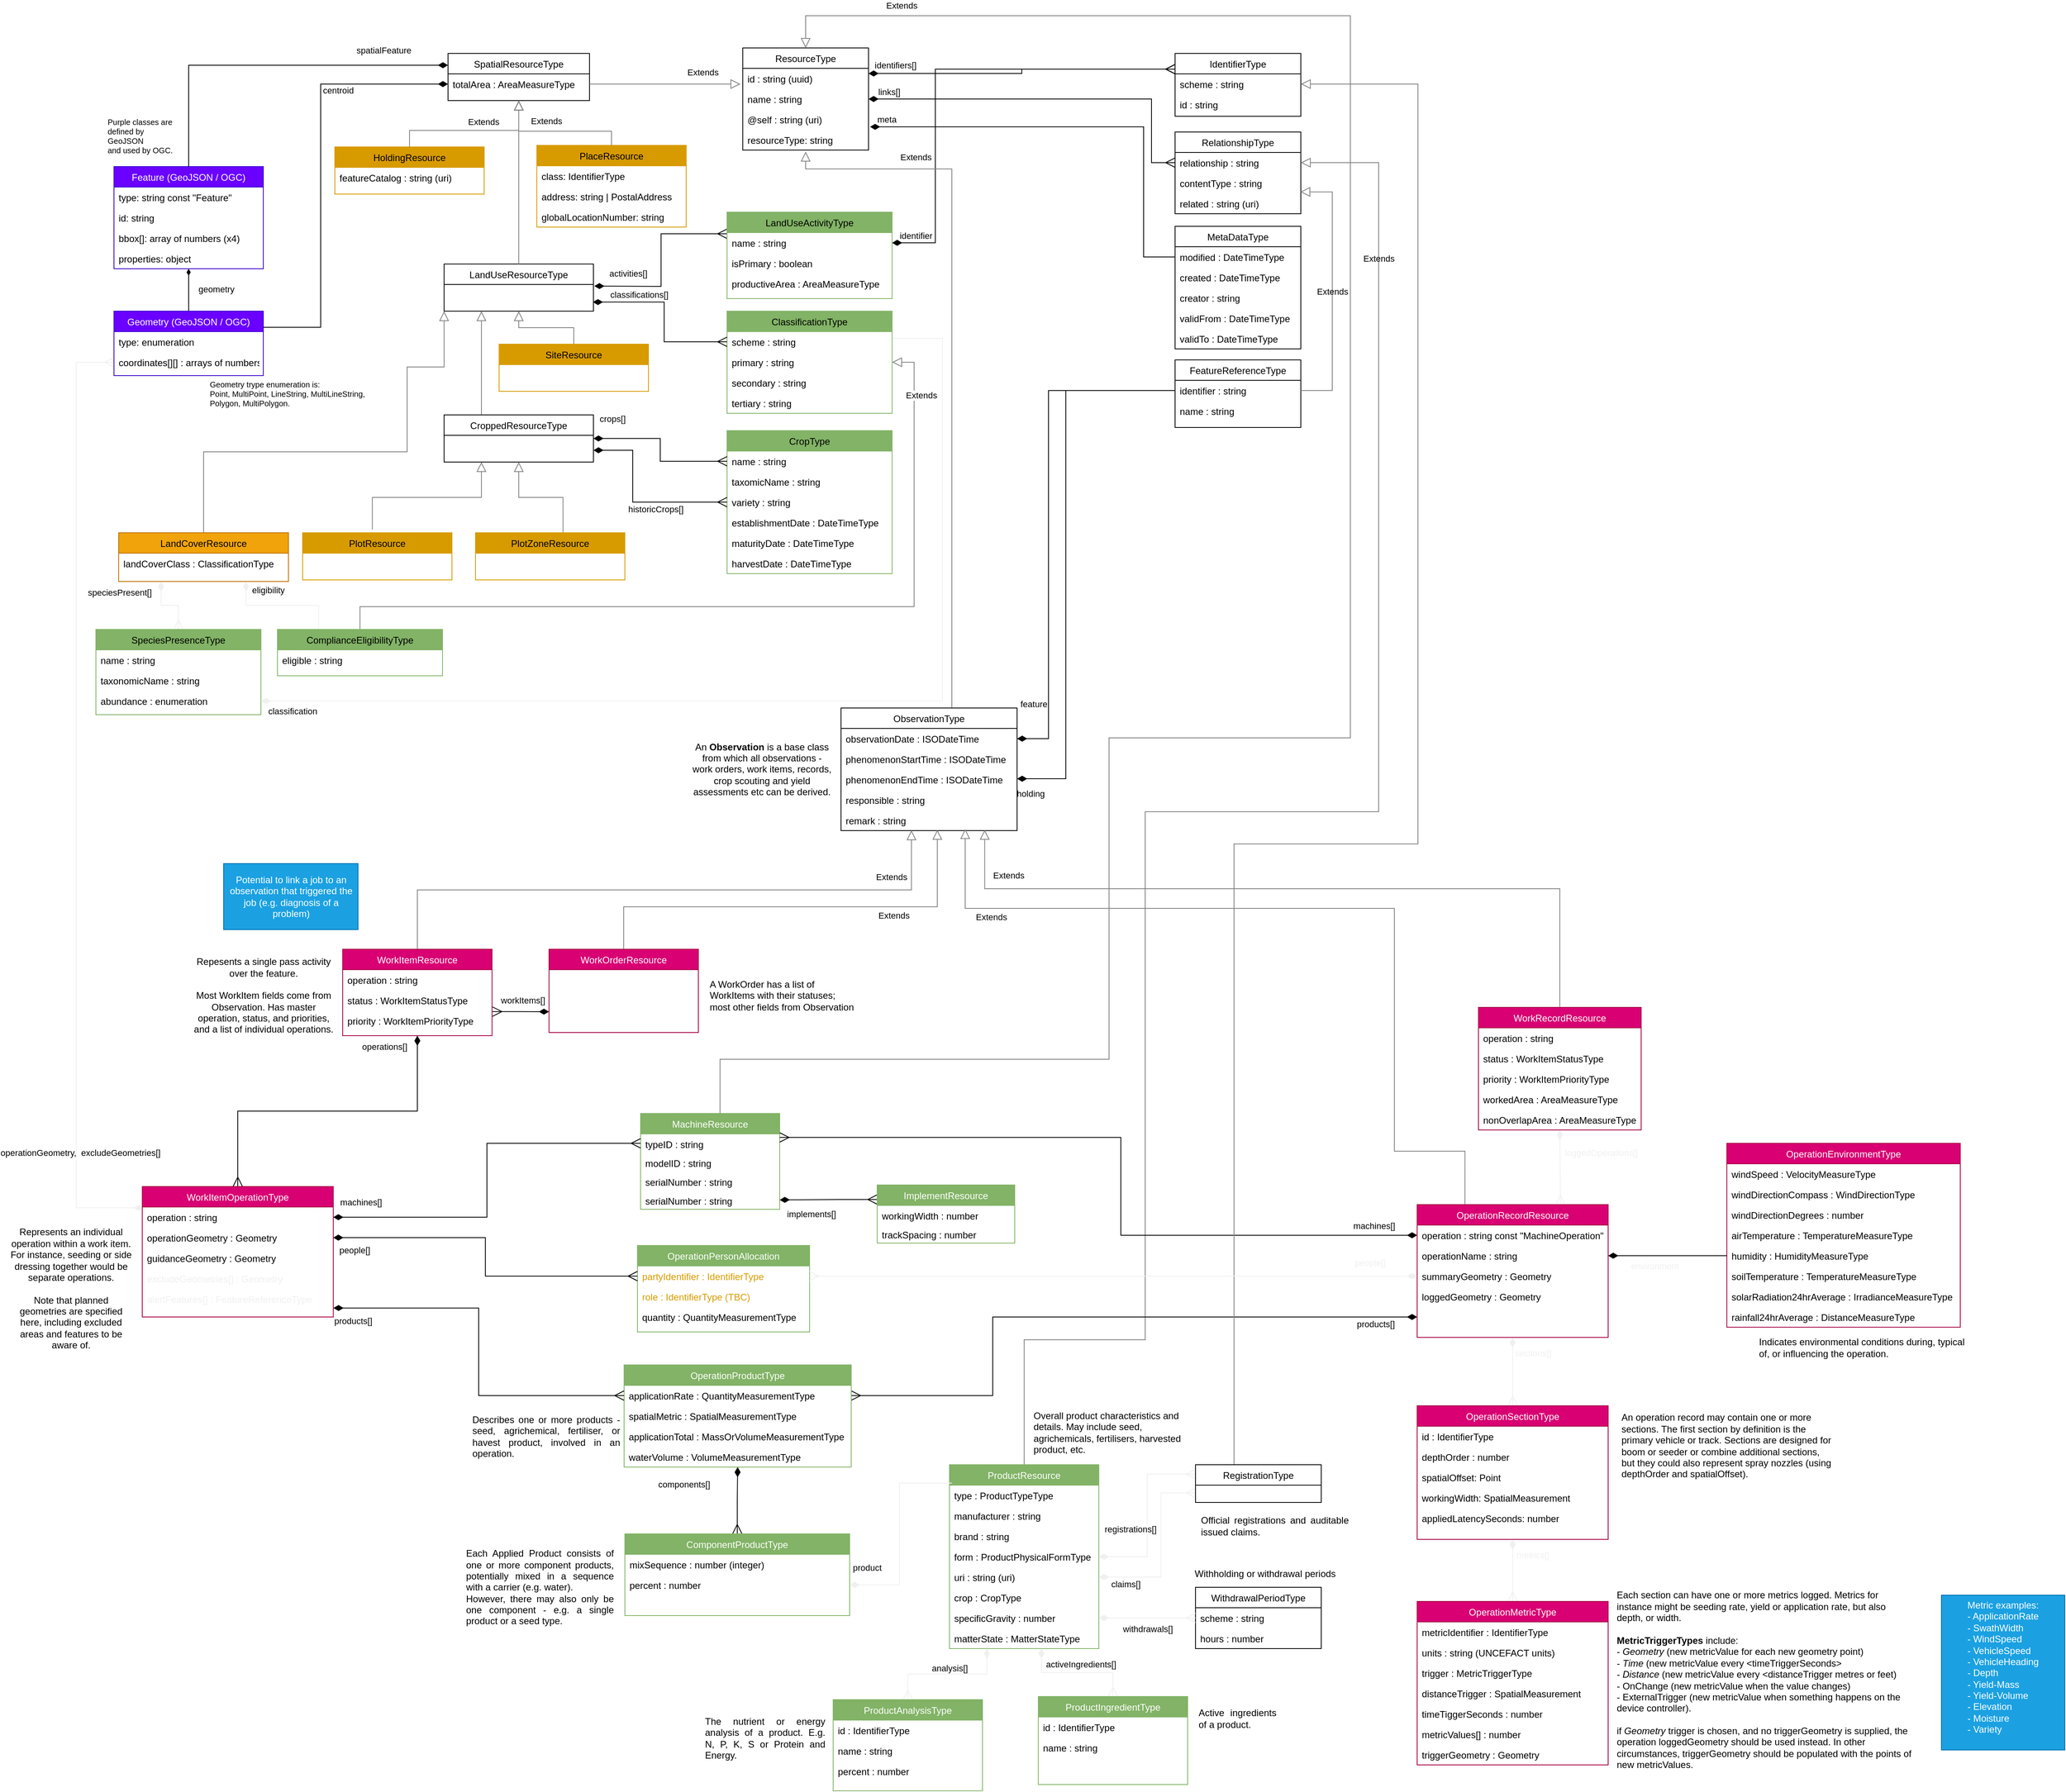 <mxfile compressed="true">
    <diagram id="C5RBs43oDa-KdzZeNtuy" name="Page-1">
        <mxGraphModel dx="3029" dy="1838" grid="0" gridSize="10" guides="1" tooltips="1" connect="1" arrows="1" fold="0" page="0" pageScale="1" pageWidth="1200" pageHeight="1920" background="none" math="0" shadow="0">
            <root>
                <mxCell id="WIyWlLk6GJQsqaUBKTNV-0"/>
                <mxCell id="WIyWlLk6GJQsqaUBKTNV-1" parent="WIyWlLk6GJQsqaUBKTNV-0"/>
                <mxCell id="zkfFHV4jXpPFQw0GAbJ--0" value="ResourceType" style="swimlane;fontStyle=0;align=center;verticalAlign=top;childLayout=stackLayout;horizontal=1;startSize=26;horizontalStack=0;resizeParent=1;resizeLast=0;collapsible=1;marginBottom=0;rounded=0;shadow=0;strokeWidth=1;" parent="WIyWlLk6GJQsqaUBKTNV-1" vertex="1">
                    <mxGeometry x="410" y="33" width="160" height="130" as="geometry">
                        <mxRectangle x="230" y="140" width="160" height="26" as="alternateBounds"/>
                    </mxGeometry>
                </mxCell>
                <mxCell id="zkfFHV4jXpPFQw0GAbJ--1" value="id : string (uuid)" style="text;align=left;verticalAlign=top;spacingLeft=4;spacingRight=4;overflow=hidden;rotatable=0;points=[[0,0.5],[1,0.5]];portConstraint=eastwest;" parent="zkfFHV4jXpPFQw0GAbJ--0" vertex="1">
                    <mxGeometry y="26" width="160" height="26" as="geometry"/>
                </mxCell>
                <mxCell id="zkfFHV4jXpPFQw0GAbJ--2" value="name : string" style="text;align=left;verticalAlign=top;spacingLeft=4;spacingRight=4;overflow=hidden;rotatable=0;points=[[0,0.5],[1,0.5]];portConstraint=eastwest;rounded=0;shadow=0;html=0;" parent="zkfFHV4jXpPFQw0GAbJ--0" vertex="1">
                    <mxGeometry y="52" width="160" height="26" as="geometry"/>
                </mxCell>
                <mxCell id="zkfFHV4jXpPFQw0GAbJ--3" value="@self : string (uri)" style="text;align=left;verticalAlign=top;spacingLeft=4;spacingRight=4;overflow=hidden;rotatable=0;points=[[0,0.5],[1,0.5]];portConstraint=eastwest;rounded=0;shadow=0;html=0;" parent="zkfFHV4jXpPFQw0GAbJ--0" vertex="1">
                    <mxGeometry y="78" width="160" height="26" as="geometry"/>
                </mxCell>
                <mxCell id="187" value="resourceType: string" style="text;align=left;verticalAlign=top;spacingLeft=4;spacingRight=4;overflow=hidden;rotatable=0;points=[[0,0.5],[1,0.5]];portConstraint=eastwest;rounded=0;shadow=0;html=0;" parent="zkfFHV4jXpPFQw0GAbJ--0" vertex="1">
                    <mxGeometry y="104" width="160" height="26" as="geometry"/>
                </mxCell>
                <mxCell id="IvbPVlKwJ6Z_w6Y-F0N4-129" value="identifier" style="edgeStyle=orthogonalEdgeStyle;rounded=0;orthogonalLoop=1;jettySize=auto;html=1;entryX=1;entryY=0.5;entryDx=0;entryDy=0;startArrow=ERmany;startFill=0;endArrow=diamondThin;endFill=1;strokeColor=default;strokeWidth=1;endSize=10;startSize=10;exitX=0;exitY=0.25;exitDx=0;exitDy=0;labelBackgroundColor=none;fontColor=default;" parent="WIyWlLk6GJQsqaUBKTNV-1" source="IvbPVlKwJ6Z_w6Y-F0N4-3" target="IvbPVlKwJ6Z_w6Y-F0N4-124" edge="1">
                    <mxGeometry x="0.898" y="-9" relative="1" as="geometry">
                        <mxPoint x="920" y="50" as="sourcePoint"/>
                        <Array as="points">
                            <mxPoint x="655" y="60"/>
                            <mxPoint x="655" y="281"/>
                        </Array>
                        <mxPoint as="offset"/>
                    </mxGeometry>
                </mxCell>
                <mxCell id="IvbPVlKwJ6Z_w6Y-F0N4-3" value="IdentifierType" style="swimlane;fontStyle=0;align=center;verticalAlign=top;childLayout=stackLayout;horizontal=1;startSize=26;horizontalStack=0;resizeParent=1;resizeLast=0;collapsible=1;marginBottom=0;rounded=0;shadow=0;strokeWidth=1;" parent="WIyWlLk6GJQsqaUBKTNV-1" vertex="1">
                    <mxGeometry x="960" y="40" width="160" height="80" as="geometry">
                        <mxRectangle x="230" y="140" width="160" height="26" as="alternateBounds"/>
                    </mxGeometry>
                </mxCell>
                <mxCell id="IvbPVlKwJ6Z_w6Y-F0N4-4" value="scheme : string" style="text;align=left;verticalAlign=top;spacingLeft=4;spacingRight=4;overflow=hidden;rotatable=0;points=[[0,0.5],[1,0.5]];portConstraint=eastwest;" parent="IvbPVlKwJ6Z_w6Y-F0N4-3" vertex="1">
                    <mxGeometry y="26" width="160" height="26" as="geometry"/>
                </mxCell>
                <mxCell id="IvbPVlKwJ6Z_w6Y-F0N4-5" value="id : string" style="text;align=left;verticalAlign=top;spacingLeft=4;spacingRight=4;overflow=hidden;rotatable=0;points=[[0,0.5],[1,0.5]];portConstraint=eastwest;rounded=0;shadow=0;html=0;" parent="IvbPVlKwJ6Z_w6Y-F0N4-3" vertex="1">
                    <mxGeometry y="52" width="160" height="26" as="geometry"/>
                </mxCell>
                <mxCell id="IvbPVlKwJ6Z_w6Y-F0N4-12" value="links[]" style="edgeStyle=orthogonalEdgeStyle;rounded=0;orthogonalLoop=1;jettySize=auto;html=1;exitX=0;exitY=0.5;exitDx=0;exitDy=0;endArrow=diamondThin;endFill=1;entryX=1;entryY=0.5;entryDx=0;entryDy=0;startArrow=ERmany;startFill=0;strokeWidth=1;endSize=10;startSize=10;labelBackgroundColor=none;fontColor=default;" parent="WIyWlLk6GJQsqaUBKTNV-1" source="IvbPVlKwJ6Z_w6Y-F0N4-9" target="zkfFHV4jXpPFQw0GAbJ--2" edge="1">
                    <mxGeometry x="0.89" y="-9" relative="1" as="geometry">
                        <mxPoint x="590" y="122" as="targetPoint"/>
                        <Array as="points">
                            <mxPoint x="930" y="179"/>
                            <mxPoint x="930" y="98"/>
                        </Array>
                        <mxPoint as="offset"/>
                    </mxGeometry>
                </mxCell>
                <mxCell id="IvbPVlKwJ6Z_w6Y-F0N4-8" value="RelationshipType" style="swimlane;fontStyle=0;align=center;verticalAlign=top;childLayout=stackLayout;horizontal=1;startSize=26;horizontalStack=0;resizeParent=1;resizeLast=0;collapsible=1;marginBottom=0;rounded=0;shadow=0;strokeWidth=1;" parent="WIyWlLk6GJQsqaUBKTNV-1" vertex="1">
                    <mxGeometry x="960" y="140" width="160" height="104" as="geometry">
                        <mxRectangle x="230" y="140" width="160" height="26" as="alternateBounds"/>
                    </mxGeometry>
                </mxCell>
                <mxCell id="IvbPVlKwJ6Z_w6Y-F0N4-9" value="relationship : string" style="text;align=left;verticalAlign=top;spacingLeft=4;spacingRight=4;overflow=hidden;rotatable=0;points=[[0,0.5],[1,0.5]];portConstraint=eastwest;" parent="IvbPVlKwJ6Z_w6Y-F0N4-8" vertex="1">
                    <mxGeometry y="26" width="160" height="26" as="geometry"/>
                </mxCell>
                <mxCell id="IvbPVlKwJ6Z_w6Y-F0N4-10" value="contentType : string" style="text;align=left;verticalAlign=top;spacingLeft=4;spacingRight=4;overflow=hidden;rotatable=0;points=[[0,0.5],[1,0.5]];portConstraint=eastwest;rounded=0;shadow=0;html=0;" parent="IvbPVlKwJ6Z_w6Y-F0N4-8" vertex="1">
                    <mxGeometry y="52" width="160" height="26" as="geometry"/>
                </mxCell>
                <mxCell id="IvbPVlKwJ6Z_w6Y-F0N4-11" value="related : string (uri)" style="text;align=left;verticalAlign=top;spacingLeft=4;spacingRight=4;overflow=hidden;rotatable=0;points=[[0,0.5],[1,0.5]];portConstraint=eastwest;rounded=0;shadow=0;html=0;" parent="IvbPVlKwJ6Z_w6Y-F0N4-8" vertex="1">
                    <mxGeometry y="78" width="160" height="26" as="geometry"/>
                </mxCell>
                <mxCell id="IvbPVlKwJ6Z_w6Y-F0N4-13" value="identifiers[]" style="edgeStyle=orthogonalEdgeStyle;rounded=0;orthogonalLoop=1;jettySize=auto;html=1;exitX=0;exitY=0.25;exitDx=0;exitDy=0;endArrow=diamondThin;endFill=1;startArrow=ERmany;startFill=0;strokeWidth=1;endSize=10;startSize=10;entryX=1;entryY=0.25;entryDx=0;entryDy=0;labelBackgroundColor=none;fontColor=default;" parent="WIyWlLk6GJQsqaUBKTNV-1" source="IvbPVlKwJ6Z_w6Y-F0N4-3" target="zkfFHV4jXpPFQw0GAbJ--0" edge="1">
                    <mxGeometry x="0.827" y="-11" relative="1" as="geometry">
                        <mxPoint x="600" y="60" as="targetPoint"/>
                        <mxPoint as="offset"/>
                    </mxGeometry>
                </mxCell>
                <mxCell id="IvbPVlKwJ6Z_w6Y-F0N4-20" value="meta" style="edgeStyle=orthogonalEdgeStyle;orthogonalLoop=1;jettySize=auto;html=1;exitX=0;exitY=0.25;exitDx=0;exitDy=0;endArrow=diamondThin;endFill=1;entryX=1.012;entryY=0.862;entryDx=0;entryDy=0;entryPerimeter=0;strokeWidth=1;endSize=10;startSize=10;rounded=0;labelBackgroundColor=none;fontColor=default;" parent="WIyWlLk6GJQsqaUBKTNV-1" source="IvbPVlKwJ6Z_w6Y-F0N4-14" target="zkfFHV4jXpPFQw0GAbJ--3" edge="1">
                    <mxGeometry x="0.924" y="-9" relative="1" as="geometry">
                        <mxPoint x="620" y="143" as="targetPoint"/>
                        <Array as="points">
                            <mxPoint x="920" y="299"/>
                            <mxPoint x="920" y="133"/>
                        </Array>
                        <mxPoint as="offset"/>
                    </mxGeometry>
                </mxCell>
                <mxCell id="IvbPVlKwJ6Z_w6Y-F0N4-14" value="MetaDataType" style="swimlane;fontStyle=0;align=center;verticalAlign=top;childLayout=stackLayout;horizontal=1;startSize=26;horizontalStack=0;resizeParent=1;resizeLast=0;collapsible=1;marginBottom=0;rounded=0;shadow=0;strokeWidth=1;" parent="WIyWlLk6GJQsqaUBKTNV-1" vertex="1">
                    <mxGeometry x="960" y="260" width="160" height="156" as="geometry">
                        <mxRectangle x="500" y="250" width="160" height="26" as="alternateBounds"/>
                    </mxGeometry>
                </mxCell>
                <mxCell id="IvbPVlKwJ6Z_w6Y-F0N4-15" value="modified : DateTimeType" style="text;align=left;verticalAlign=top;spacingLeft=4;spacingRight=4;overflow=hidden;rotatable=0;points=[[0,0.5],[1,0.5]];portConstraint=eastwest;" parent="IvbPVlKwJ6Z_w6Y-F0N4-14" vertex="1">
                    <mxGeometry y="26" width="160" height="26" as="geometry"/>
                </mxCell>
                <mxCell id="IvbPVlKwJ6Z_w6Y-F0N4-16" value="created : DateTimeType" style="text;align=left;verticalAlign=top;spacingLeft=4;spacingRight=4;overflow=hidden;rotatable=0;points=[[0,0.5],[1,0.5]];portConstraint=eastwest;rounded=0;shadow=0;html=0;" parent="IvbPVlKwJ6Z_w6Y-F0N4-14" vertex="1">
                    <mxGeometry y="52" width="160" height="26" as="geometry"/>
                </mxCell>
                <mxCell id="IvbPVlKwJ6Z_w6Y-F0N4-17" value="creator : string" style="text;align=left;verticalAlign=top;spacingLeft=4;spacingRight=4;overflow=hidden;rotatable=0;points=[[0,0.5],[1,0.5]];portConstraint=eastwest;rounded=0;shadow=0;html=0;" parent="IvbPVlKwJ6Z_w6Y-F0N4-14" vertex="1">
                    <mxGeometry y="78" width="160" height="26" as="geometry"/>
                </mxCell>
                <mxCell id="IvbPVlKwJ6Z_w6Y-F0N4-18" value="validFrom : DateTimeType" style="text;align=left;verticalAlign=top;spacingLeft=4;spacingRight=4;overflow=hidden;rotatable=0;points=[[0,0.5],[1,0.5]];portConstraint=eastwest;rounded=0;shadow=0;html=0;" parent="IvbPVlKwJ6Z_w6Y-F0N4-14" vertex="1">
                    <mxGeometry y="104" width="160" height="26" as="geometry"/>
                </mxCell>
                <mxCell id="IvbPVlKwJ6Z_w6Y-F0N4-19" value="validTo : DateTimeType" style="text;align=left;verticalAlign=top;spacingLeft=4;spacingRight=4;overflow=hidden;rotatable=0;points=[[0,0.5],[1,0.5]];portConstraint=eastwest;rounded=0;shadow=0;html=0;" parent="IvbPVlKwJ6Z_w6Y-F0N4-14" vertex="1">
                    <mxGeometry y="130" width="160" height="26" as="geometry"/>
                </mxCell>
                <mxCell id="IvbPVlKwJ6Z_w6Y-F0N4-21" value="FeatureReferenceType" style="swimlane;fontStyle=0;align=center;verticalAlign=top;childLayout=stackLayout;horizontal=1;startSize=26;horizontalStack=0;resizeParent=1;resizeLast=0;collapsible=1;marginBottom=0;rounded=0;shadow=0;strokeWidth=1;" parent="WIyWlLk6GJQsqaUBKTNV-1" vertex="1">
                    <mxGeometry x="960" y="430" width="160" height="86" as="geometry">
                        <mxRectangle x="500" y="250" width="160" height="26" as="alternateBounds"/>
                    </mxGeometry>
                </mxCell>
                <mxCell id="IvbPVlKwJ6Z_w6Y-F0N4-23" value="identifier : string" style="text;align=left;verticalAlign=top;spacingLeft=4;spacingRight=4;overflow=hidden;rotatable=0;points=[[0,0.5],[1,0.5]];portConstraint=eastwest;rounded=0;shadow=0;html=0;" parent="IvbPVlKwJ6Z_w6Y-F0N4-21" vertex="1">
                    <mxGeometry y="26" width="160" height="26" as="geometry"/>
                </mxCell>
                <mxCell id="IvbPVlKwJ6Z_w6Y-F0N4-24" value="name : string" style="text;align=left;verticalAlign=top;spacingLeft=4;spacingRight=4;overflow=hidden;rotatable=0;points=[[0,0.5],[1,0.5]];portConstraint=eastwest;rounded=0;shadow=0;html=0;" parent="IvbPVlKwJ6Z_w6Y-F0N4-21" vertex="1">
                    <mxGeometry y="52" width="160" height="26" as="geometry"/>
                </mxCell>
                <mxCell id="IvbPVlKwJ6Z_w6Y-F0N4-36" value="Extends" style="edgeStyle=orthogonalEdgeStyle;rounded=0;orthogonalLoop=1;jettySize=auto;html=1;endArrow=block;endFill=0;strokeWidth=1;endSize=10;startSize=10;labelBackgroundColor=none;fontColor=default;strokeColor=#808080;" parent="WIyWlLk6GJQsqaUBKTNV-1" source="IvbPVlKwJ6Z_w6Y-F0N4-27" edge="1">
                    <mxGeometry x="0.639" y="-15" relative="1" as="geometry">
                        <mxPoint x="490" y="165" as="targetPoint"/>
                        <mxPoint as="offset"/>
                        <Array as="points">
                            <mxPoint x="676" y="187"/>
                            <mxPoint x="490" y="187"/>
                        </Array>
                        <mxPoint x="696" y="823" as="sourcePoint"/>
                    </mxGeometry>
                </mxCell>
                <mxCell id="IvbPVlKwJ6Z_w6Y-F0N4-27" value="ObservationType" style="swimlane;fontStyle=0;align=center;verticalAlign=top;childLayout=stackLayout;horizontal=1;startSize=26;horizontalStack=0;resizeParent=1;resizeLast=0;collapsible=1;marginBottom=0;rounded=0;shadow=0;strokeWidth=1;" parent="WIyWlLk6GJQsqaUBKTNV-1" vertex="1">
                    <mxGeometry x="535" y="873" width="224" height="156" as="geometry">
                        <mxRectangle x="230" y="140" width="160" height="26" as="alternateBounds"/>
                    </mxGeometry>
                </mxCell>
                <mxCell id="IvbPVlKwJ6Z_w6Y-F0N4-28" value="observationDate : ISODateTime" style="text;align=left;verticalAlign=top;spacingLeft=4;spacingRight=4;overflow=hidden;rotatable=0;points=[[0,0.5],[1,0.5]];portConstraint=eastwest;" parent="IvbPVlKwJ6Z_w6Y-F0N4-27" vertex="1">
                    <mxGeometry y="26" width="224" height="26" as="geometry"/>
                </mxCell>
                <mxCell id="IvbPVlKwJ6Z_w6Y-F0N4-29" value="phenomenonStartTime : ISODateTime" style="text;align=left;verticalAlign=top;spacingLeft=4;spacingRight=4;overflow=hidden;rotatable=0;points=[[0,0.5],[1,0.5]];portConstraint=eastwest;rounded=0;shadow=0;html=0;" parent="IvbPVlKwJ6Z_w6Y-F0N4-27" vertex="1">
                    <mxGeometry y="52" width="224" height="26" as="geometry"/>
                </mxCell>
                <mxCell id="136" value="phenomenonEndTime : ISODateTime" style="text;align=left;verticalAlign=top;spacingLeft=4;spacingRight=4;overflow=hidden;rotatable=0;points=[[0,0.5],[1,0.5]];portConstraint=eastwest;rounded=0;shadow=0;html=0;" parent="IvbPVlKwJ6Z_w6Y-F0N4-27" vertex="1">
                    <mxGeometry y="78" width="224" height="26" as="geometry"/>
                </mxCell>
                <mxCell id="IvbPVlKwJ6Z_w6Y-F0N4-32" value="responsible : string" style="text;align=left;verticalAlign=top;spacingLeft=4;spacingRight=4;overflow=hidden;rotatable=0;points=[[0,0.5],[1,0.5]];portConstraint=eastwest;rounded=0;shadow=0;html=0;" parent="IvbPVlKwJ6Z_w6Y-F0N4-27" vertex="1">
                    <mxGeometry y="104" width="224" height="26" as="geometry"/>
                </mxCell>
                <mxCell id="IvbPVlKwJ6Z_w6Y-F0N4-33" value="remark : string" style="text;align=left;verticalAlign=top;spacingLeft=4;spacingRight=4;overflow=hidden;rotatable=0;points=[[0,0.5],[1,0.5]];portConstraint=eastwest;rounded=0;shadow=0;html=0;" parent="IvbPVlKwJ6Z_w6Y-F0N4-27" vertex="1">
                    <mxGeometry y="130" width="224" height="26" as="geometry"/>
                </mxCell>
                <mxCell id="IvbPVlKwJ6Z_w6Y-F0N4-34" value="feature" style="edgeStyle=orthogonalEdgeStyle;rounded=0;orthogonalLoop=1;jettySize=auto;html=1;exitX=0;exitY=0.5;exitDx=0;exitDy=0;entryX=1;entryY=0.5;entryDx=0;entryDy=0;endArrow=diamondThin;endFill=1;strokeWidth=1;endSize=10;startSize=10;labelBackgroundColor=none;fontColor=default;" parent="WIyWlLk6GJQsqaUBKTNV-1" target="IvbPVlKwJ6Z_w6Y-F0N4-28" edge="1">
                    <mxGeometry x="0.739" y="-19" relative="1" as="geometry">
                        <mxPoint x="840" y="291" as="targetPoint"/>
                        <Array as="points">
                            <mxPoint x="799" y="469"/>
                            <mxPoint x="799" y="912"/>
                        </Array>
                        <mxPoint as="offset"/>
                        <mxPoint x="960" y="469" as="sourcePoint"/>
                    </mxGeometry>
                </mxCell>
                <mxCell id="IvbPVlKwJ6Z_w6Y-F0N4-45" value="Extends" style="edgeStyle=orthogonalEdgeStyle;rounded=0;orthogonalLoop=1;jettySize=auto;html=1;exitX=0.5;exitY=0;exitDx=0;exitDy=0;entryX=0.4;entryY=0.985;entryDx=0;entryDy=0;entryPerimeter=0;endArrow=block;endFill=0;strokeWidth=1;endSize=10;startSize=10;horizontal=1;labelBackgroundColor=none;fontColor=default;strokeColor=#808080;" parent="WIyWlLk6GJQsqaUBKTNV-1" source="IvbPVlKwJ6Z_w6Y-F0N4-37" target="IvbPVlKwJ6Z_w6Y-F0N4-33" edge="1">
                    <mxGeometry x="0.74" y="18" relative="1" as="geometry">
                        <mxPoint y="1" as="offset"/>
                    </mxGeometry>
                </mxCell>
                <mxCell id="105" value="Extends" style="edgeStyle=orthogonalEdgeStyle;html=1;entryX=0.5;entryY=0;entryDx=0;entryDy=0;rounded=0;startArrow=block;startFill=0;endSize=10;endArrow=none;endFill=0;exitX=0.816;exitY=0.962;exitDx=0;exitDy=0;exitPerimeter=0;labelBackgroundColor=none;fontColor=default;jumpSize=10;startSize=10;strokeColor=#808080;" parent="WIyWlLk6GJQsqaUBKTNV-1" source="IvbPVlKwJ6Z_w6Y-F0N4-33" target="80" edge="1">
                    <mxGeometry x="-0.78" y="17" relative="1" as="geometry">
                        <mxPoint x="792" y="543" as="sourcePoint"/>
                        <Array as="points">
                            <mxPoint x="718" y="1103"/>
                            <mxPoint x="1449" y="1103"/>
                        </Array>
                        <mxPoint as="offset"/>
                    </mxGeometry>
                </mxCell>
                <mxCell id="IvbPVlKwJ6Z_w6Y-F0N4-37" value="WorkItemResource" style="swimlane;fontStyle=0;align=center;verticalAlign=top;childLayout=stackLayout;horizontal=1;startSize=26;horizontalStack=0;resizeParent=1;resizeLast=0;collapsible=1;marginBottom=0;rounded=0;shadow=0;strokeWidth=1;strokeColor=#A50040;fillColor=#d80073;fontColor=#ffffff;" parent="WIyWlLk6GJQsqaUBKTNV-1" vertex="1">
                    <mxGeometry x="-99" y="1180" width="190" height="110" as="geometry">
                        <mxRectangle x="230" y="140" width="160" height="26" as="alternateBounds"/>
                    </mxGeometry>
                </mxCell>
                <mxCell id="IvbPVlKwJ6Z_w6Y-F0N4-38" value="operation : string" style="text;align=left;verticalAlign=top;spacingLeft=4;spacingRight=4;overflow=hidden;rotatable=0;points=[[0,0.5],[1,0.5]];portConstraint=eastwest;" parent="IvbPVlKwJ6Z_w6Y-F0N4-37" vertex="1">
                    <mxGeometry y="26" width="190" height="26" as="geometry"/>
                </mxCell>
                <mxCell id="IvbPVlKwJ6Z_w6Y-F0N4-39" value="status : WorkItemStatusType" style="text;align=left;verticalAlign=top;spacingLeft=4;spacingRight=4;overflow=hidden;rotatable=0;points=[[0,0.5],[1,0.5]];portConstraint=eastwest;rounded=0;shadow=0;html=0;" parent="IvbPVlKwJ6Z_w6Y-F0N4-37" vertex="1">
                    <mxGeometry y="52" width="190" height="26" as="geometry"/>
                </mxCell>
                <mxCell id="IvbPVlKwJ6Z_w6Y-F0N4-44" value="priority : WorkItemPriorityType" style="text;align=left;verticalAlign=top;spacingLeft=4;spacingRight=4;overflow=hidden;rotatable=0;points=[[0,0.5],[1,0.5]];portConstraint=eastwest;rounded=0;shadow=0;html=0;" parent="IvbPVlKwJ6Z_w6Y-F0N4-37" vertex="1">
                    <mxGeometry y="78" width="190" height="26" as="geometry"/>
                </mxCell>
                <mxCell id="IvbPVlKwJ6Z_w6Y-F0N4-105" value="Extends" style="edgeStyle=orthogonalEdgeStyle;rounded=0;orthogonalLoop=1;jettySize=auto;html=1;startArrow=none;startFill=0;endArrow=block;endFill=0;strokeWidth=1;endSize=10;startSize=10;exitX=0.571;exitY=0.01;exitDx=0;exitDy=0;entryX=0.5;entryY=0;entryDx=0;entryDy=0;exitPerimeter=0;labelBackgroundColor=none;fontColor=default;strokeColor=#808080;" parent="WIyWlLk6GJQsqaUBKTNV-1" source="cyvBYMKMf3qCFSVN3_wU-44" target="zkfFHV4jXpPFQw0GAbJ--0" edge="1">
                    <mxGeometry x="0.889" y="-13" relative="1" as="geometry">
                        <Array as="points">
                            <mxPoint x="381" y="1320"/>
                            <mxPoint x="876" y="1320"/>
                            <mxPoint x="876" y="911"/>
                            <mxPoint x="1183" y="911"/>
                            <mxPoint x="1183" y="-8"/>
                            <mxPoint x="490" y="-8"/>
                        </Array>
                        <mxPoint as="offset"/>
                        <mxPoint x="857" y="764" as="sourcePoint"/>
                        <mxPoint x="899" y="667" as="targetPoint"/>
                    </mxGeometry>
                </mxCell>
                <mxCell id="21" value="&lt;font&gt;operationGeometry,&amp;nbsp; excludeGeometries[]&lt;/font&gt;" style="edgeStyle=orthogonalEdgeStyle;rounded=0;orthogonalLoop=1;jettySize=auto;html=1;labelBackgroundColor=none;startArrow=diamondThin;startFill=1;endArrow=ERmany;endFill=0;startSize=10;endSize=10;fontColor=default;exitX=0.008;exitY=0.038;exitDx=0;exitDy=0;exitPerimeter=0;entryX=0;entryY=0.5;entryDx=0;entryDy=0;strokeColor=#F0F0F0;" parent="WIyWlLk6GJQsqaUBKTNV-1" source="IvbPVlKwJ6Z_w6Y-F0N4-96" target="6" edge="1">
                    <mxGeometry x="-0.742" y="-5" relative="1" as="geometry">
                        <Array as="points">
                            <mxPoint x="-438" y="1509"/>
                            <mxPoint x="-438" y="433"/>
                        </Array>
                        <mxPoint as="offset"/>
                        <mxPoint x="-245" y="1039" as="sourcePoint"/>
                        <mxPoint x="-370" y="476" as="targetPoint"/>
                    </mxGeometry>
                </mxCell>
                <mxCell id="58" value="operations[]" style="edgeStyle=orthogonalEdgeStyle;html=1;exitX=0.5;exitY=0;exitDx=0;exitDy=0;entryX=0.5;entryY=1;entryDx=0;entryDy=0;strokeColor=default;startArrow=ERmany;startFill=0;endArrow=diamondThin;endFill=1;endSize=10;startSize=10;rounded=0;fillColor=#f5f5f5;labelBackgroundColor=none;" parent="WIyWlLk6GJQsqaUBKTNV-1" source="IvbPVlKwJ6Z_w6Y-F0N4-95" target="IvbPVlKwJ6Z_w6Y-F0N4-37" edge="1">
                    <mxGeometry x="0.933" y="42" relative="1" as="geometry">
                        <mxPoint as="offset"/>
                    </mxGeometry>
                </mxCell>
                <mxCell id="IvbPVlKwJ6Z_w6Y-F0N4-95" value="WorkItemOperationType" style="swimlane;fontStyle=0;align=center;verticalAlign=top;childLayout=stackLayout;horizontal=1;startSize=26;horizontalStack=0;resizeParent=1;resizeLast=0;collapsible=1;marginBottom=0;rounded=0;shadow=0;strokeWidth=1;strokeColor=#A50040;fillColor=#d80073;fontColor=#ffffff;" parent="WIyWlLk6GJQsqaUBKTNV-1" vertex="1">
                    <mxGeometry x="-354" y="1482" width="243" height="166" as="geometry">
                        <mxRectangle x="230" y="140" width="160" height="26" as="alternateBounds"/>
                    </mxGeometry>
                </mxCell>
                <mxCell id="IvbPVlKwJ6Z_w6Y-F0N4-96" value="operation : string" style="text;align=left;verticalAlign=top;spacingLeft=4;spacingRight=4;overflow=hidden;rotatable=0;points=[[0,0.5],[1,0.5]];portConstraint=eastwest;" parent="IvbPVlKwJ6Z_w6Y-F0N4-95" vertex="1">
                    <mxGeometry y="26" width="243" height="26" as="geometry"/>
                </mxCell>
                <mxCell id="111" value="operationGeometry : Geometry" style="text;align=left;verticalAlign=top;spacingLeft=4;spacingRight=4;overflow=hidden;rotatable=0;points=[[0,0.5],[1,0.5]];portConstraint=eastwest;rounded=0;shadow=0;html=0;fontColor=default;" parent="IvbPVlKwJ6Z_w6Y-F0N4-95" vertex="1">
                    <mxGeometry y="52" width="243" height="26" as="geometry"/>
                </mxCell>
                <mxCell id="234" value="guidanceGeometry : Geometry" style="text;align=left;verticalAlign=top;spacingLeft=4;spacingRight=4;overflow=hidden;rotatable=0;points=[[0,0.5],[1,0.5]];portConstraint=eastwest;rounded=0;shadow=0;html=0;fontColor=default;" parent="IvbPVlKwJ6Z_w6Y-F0N4-95" vertex="1">
                    <mxGeometry y="78" width="243" height="26" as="geometry"/>
                </mxCell>
                <mxCell id="112" value="excludeGeometries[] : Geometry" style="text;align=left;verticalAlign=top;spacingLeft=4;spacingRight=4;overflow=hidden;rotatable=0;points=[[0,0.5],[1,0.5]];portConstraint=eastwest;rounded=0;shadow=0;html=0;fontColor=#F0F0F0;" parent="IvbPVlKwJ6Z_w6Y-F0N4-95" vertex="1">
                    <mxGeometry y="104" width="243" height="26" as="geometry"/>
                </mxCell>
                <mxCell id="113" value="alertFeatures[] : FeatureReferenceType" style="text;align=left;verticalAlign=top;spacingLeft=4;spacingRight=4;overflow=hidden;rotatable=0;points=[[0,0.5],[1,0.5]];portConstraint=eastwest;rounded=0;shadow=0;html=0;fontColor=#F0F0F0;" parent="IvbPVlKwJ6Z_w6Y-F0N4-95" vertex="1">
                    <mxGeometry y="130" width="243" height="26" as="geometry"/>
                </mxCell>
                <mxCell id="IvbPVlKwJ6Z_w6Y-F0N4-111" value="HoldingResource" style="swimlane;fontStyle=0;align=center;verticalAlign=top;childLayout=stackLayout;horizontal=1;startSize=26;horizontalStack=0;resizeParent=1;resizeLast=0;collapsible=1;marginBottom=0;rounded=0;shadow=0;strokeWidth=1;strokeColor=#d79b00;fillColor=#D79B00;" parent="WIyWlLk6GJQsqaUBKTNV-1" vertex="1">
                    <mxGeometry x="-109" y="159" width="190" height="60" as="geometry">
                        <mxRectangle x="230" y="140" width="160" height="26" as="alternateBounds"/>
                    </mxGeometry>
                </mxCell>
                <mxCell id="IvbPVlKwJ6Z_w6Y-F0N4-113" value="featureCatalog : string (uri)" style="text;align=left;verticalAlign=top;spacingLeft=4;spacingRight=4;overflow=hidden;rotatable=0;points=[[0,0.5],[1,0.5]];portConstraint=eastwest;rounded=0;shadow=0;html=0;" parent="IvbPVlKwJ6Z_w6Y-F0N4-111" vertex="1">
                    <mxGeometry y="26" width="190" height="26" as="geometry"/>
                </mxCell>
                <mxCell id="30" style="edgeStyle=orthogonalEdgeStyle;rounded=0;orthogonalLoop=1;jettySize=auto;html=1;exitX=0.5;exitY=1;exitDx=0;exitDy=0;labelBackgroundColor=none;fontColor=#FFFFFF;startArrow=block;startFill=0;endArrow=none;endFill=0;startSize=10;endSize=10;strokeColor=#808080;" parent="WIyWlLk6GJQsqaUBKTNV-1" source="IvbPVlKwJ6Z_w6Y-F0N4-116" target="28" edge="1">
                    <mxGeometry relative="1" as="geometry"/>
                </mxCell>
                <mxCell id="31" style="edgeStyle=orthogonalEdgeStyle;rounded=0;orthogonalLoop=1;jettySize=auto;html=1;exitX=0.25;exitY=1;exitDx=0;exitDy=0;entryX=0.25;entryY=0;entryDx=0;entryDy=0;labelBackgroundColor=none;fontColor=#FFFFFF;startArrow=block;startFill=0;endArrow=none;endFill=0;startSize=10;endSize=10;strokeColor=#808080;" parent="WIyWlLk6GJQsqaUBKTNV-1" source="IvbPVlKwJ6Z_w6Y-F0N4-116" target="IvbPVlKwJ6Z_w6Y-F0N4-120" edge="1">
                    <mxGeometry relative="1" as="geometry"/>
                </mxCell>
                <mxCell id="42" style="edgeStyle=orthogonalEdgeStyle;html=1;exitX=0;exitY=1;exitDx=0;exitDy=0;entryX=0.5;entryY=0;entryDx=0;entryDy=0;rounded=0;endArrow=none;endFill=0;startArrow=block;startFill=0;endSize=10;startSize=10;strokeColor=#808080;" parent="WIyWlLk6GJQsqaUBKTNV-1" source="IvbPVlKwJ6Z_w6Y-F0N4-116" target="41" edge="1">
                    <mxGeometry relative="1" as="geometry">
                        <Array as="points">
                            <mxPoint x="30" y="439"/>
                            <mxPoint x="-17" y="439"/>
                            <mxPoint x="-17" y="547"/>
                            <mxPoint x="-276" y="547"/>
                        </Array>
                    </mxGeometry>
                </mxCell>
                <mxCell id="IvbPVlKwJ6Z_w6Y-F0N4-116" value="LandUseResourceType" style="swimlane;fontStyle=0;align=center;verticalAlign=top;childLayout=stackLayout;horizontal=1;startSize=26;horizontalStack=0;resizeParent=1;resizeLast=0;collapsible=1;marginBottom=0;rounded=0;shadow=0;strokeWidth=1;" parent="WIyWlLk6GJQsqaUBKTNV-1" vertex="1">
                    <mxGeometry x="30" y="308" width="190" height="60" as="geometry">
                        <mxRectangle x="230" y="140" width="160" height="26" as="alternateBounds"/>
                    </mxGeometry>
                </mxCell>
                <mxCell id="34" style="edgeStyle=orthogonalEdgeStyle;rounded=0;orthogonalLoop=1;jettySize=auto;html=1;exitX=0.25;exitY=1;exitDx=0;exitDy=0;entryX=0.467;entryY=-0.067;entryDx=0;entryDy=0;entryPerimeter=0;labelBackgroundColor=none;fontColor=#FFFFFF;startArrow=block;startFill=0;endArrow=none;endFill=0;startSize=10;endSize=10;strokeColor=#808080;" parent="WIyWlLk6GJQsqaUBKTNV-1" source="IvbPVlKwJ6Z_w6Y-F0N4-120" target="8PXrG5L7NjHfaJk6wTGS-2" edge="1">
                    <mxGeometry relative="1" as="geometry"/>
                </mxCell>
                <mxCell id="35" style="edgeStyle=orthogonalEdgeStyle;rounded=0;orthogonalLoop=1;jettySize=auto;html=1;exitX=0.5;exitY=1;exitDx=0;exitDy=0;entryX=0.586;entryY=-0.011;entryDx=0;entryDy=0;entryPerimeter=0;labelBackgroundColor=none;fontColor=#FFFFFF;startArrow=block;startFill=0;endArrow=none;endFill=0;startSize=10;endSize=10;strokeColor=#808080;" parent="WIyWlLk6GJQsqaUBKTNV-1" source="IvbPVlKwJ6Z_w6Y-F0N4-120" target="32" edge="1">
                    <mxGeometry relative="1" as="geometry"/>
                </mxCell>
                <mxCell id="IvbPVlKwJ6Z_w6Y-F0N4-120" value="CroppedResourceType" style="swimlane;fontStyle=0;align=center;verticalAlign=top;childLayout=stackLayout;horizontal=1;startSize=26;horizontalStack=0;resizeParent=1;resizeLast=0;collapsible=1;marginBottom=0;rounded=0;shadow=0;strokeWidth=1;" parent="WIyWlLk6GJQsqaUBKTNV-1" vertex="1">
                    <mxGeometry x="30" y="500" width="190" height="60" as="geometry">
                        <mxRectangle x="230" y="140" width="160" height="26" as="alternateBounds"/>
                    </mxGeometry>
                </mxCell>
                <mxCell id="IvbPVlKwJ6Z_w6Y-F0N4-127" value="activities[]" style="edgeStyle=orthogonalEdgeStyle;rounded=0;orthogonalLoop=1;jettySize=auto;html=1;exitX=0;exitY=0.25;exitDx=0;exitDy=0;entryX=1.006;entryY=0.077;entryDx=0;entryDy=0;entryPerimeter=0;startArrow=ERmany;startFill=0;endArrow=diamondThin;endFill=1;strokeWidth=1;endSize=10;startSize=10;labelBackgroundColor=none;" parent="WIyWlLk6GJQsqaUBKTNV-1" source="IvbPVlKwJ6Z_w6Y-F0N4-123" edge="1">
                    <mxGeometry x="0.642" y="-16" relative="1" as="geometry">
                        <mxPoint as="offset"/>
                        <mxPoint x="221.14" y="336.002" as="targetPoint"/>
                    </mxGeometry>
                </mxCell>
                <mxCell id="IvbPVlKwJ6Z_w6Y-F0N4-123" value="LandUseActivityType" style="swimlane;fontStyle=0;align=center;verticalAlign=top;childLayout=stackLayout;horizontal=1;startSize=26;horizontalStack=0;resizeParent=1;resizeLast=0;collapsible=1;marginBottom=0;rounded=0;shadow=0;strokeWidth=1;strokeColor=#82b366;fillColor=#82B366;" parent="WIyWlLk6GJQsqaUBKTNV-1" vertex="1">
                    <mxGeometry x="390" y="242" width="210" height="110" as="geometry">
                        <mxRectangle x="230" y="140" width="160" height="26" as="alternateBounds"/>
                    </mxGeometry>
                </mxCell>
                <mxCell id="IvbPVlKwJ6Z_w6Y-F0N4-124" value="name : string" style="text;align=left;verticalAlign=top;spacingLeft=4;spacingRight=4;overflow=hidden;rotatable=0;points=[[0,0.5],[1,0.5]];portConstraint=eastwest;" parent="IvbPVlKwJ6Z_w6Y-F0N4-123" vertex="1">
                    <mxGeometry y="26" width="210" height="26" as="geometry"/>
                </mxCell>
                <mxCell id="IvbPVlKwJ6Z_w6Y-F0N4-125" value="isPrimary : boolean" style="text;align=left;verticalAlign=top;spacingLeft=4;spacingRight=4;overflow=hidden;rotatable=0;points=[[0,0.5],[1,0.5]];portConstraint=eastwest;rounded=0;shadow=0;html=0;" parent="IvbPVlKwJ6Z_w6Y-F0N4-123" vertex="1">
                    <mxGeometry y="52" width="210" height="26" as="geometry"/>
                </mxCell>
                <mxCell id="IvbPVlKwJ6Z_w6Y-F0N4-126" value="productiveArea : AreaMeasureType" style="text;align=left;verticalAlign=top;spacingLeft=4;spacingRight=4;overflow=hidden;rotatable=0;points=[[0,0.5],[1,0.5]];portConstraint=eastwest;rounded=0;shadow=0;html=0;" parent="IvbPVlKwJ6Z_w6Y-F0N4-123" vertex="1">
                    <mxGeometry y="78" width="210" height="26" as="geometry"/>
                </mxCell>
                <mxCell id="IvbPVlKwJ6Z_w6Y-F0N4-130" value="ClassificationType" style="swimlane;fontStyle=0;align=center;verticalAlign=top;childLayout=stackLayout;horizontal=1;startSize=26;horizontalStack=0;resizeParent=1;resizeLast=0;collapsible=1;marginBottom=0;rounded=0;shadow=0;strokeWidth=1;strokeColor=#82b366;fillColor=#82B366;" parent="WIyWlLk6GJQsqaUBKTNV-1" vertex="1">
                    <mxGeometry x="390" y="368" width="210" height="130" as="geometry">
                        <mxRectangle x="230" y="140" width="160" height="26" as="alternateBounds"/>
                    </mxGeometry>
                </mxCell>
                <mxCell id="IvbPVlKwJ6Z_w6Y-F0N4-131" value="scheme : string" style="text;align=left;verticalAlign=top;spacingLeft=4;spacingRight=4;overflow=hidden;rotatable=0;points=[[0,0.5],[1,0.5]];portConstraint=eastwest;" parent="IvbPVlKwJ6Z_w6Y-F0N4-130" vertex="1">
                    <mxGeometry y="26" width="210" height="26" as="geometry"/>
                </mxCell>
                <mxCell id="IvbPVlKwJ6Z_w6Y-F0N4-132" value="primary : string" style="text;align=left;verticalAlign=top;spacingLeft=4;spacingRight=4;overflow=hidden;rotatable=0;points=[[0,0.5],[1,0.5]];portConstraint=eastwest;rounded=0;shadow=0;html=0;" parent="IvbPVlKwJ6Z_w6Y-F0N4-130" vertex="1">
                    <mxGeometry y="52" width="210" height="26" as="geometry"/>
                </mxCell>
                <mxCell id="IvbPVlKwJ6Z_w6Y-F0N4-134" value="secondary : string" style="text;align=left;verticalAlign=top;spacingLeft=4;spacingRight=4;overflow=hidden;rotatable=0;points=[[0,0.5],[1,0.5]];portConstraint=eastwest;rounded=0;shadow=0;html=0;" parent="IvbPVlKwJ6Z_w6Y-F0N4-130" vertex="1">
                    <mxGeometry y="78" width="210" height="26" as="geometry"/>
                </mxCell>
                <mxCell id="IvbPVlKwJ6Z_w6Y-F0N4-133" value="tertiary : string" style="text;align=left;verticalAlign=top;spacingLeft=4;spacingRight=4;overflow=hidden;rotatable=0;points=[[0,0.5],[1,0.5]];portConstraint=eastwest;rounded=0;shadow=0;html=0;" parent="IvbPVlKwJ6Z_w6Y-F0N4-130" vertex="1">
                    <mxGeometry y="104" width="210" height="26" as="geometry"/>
                </mxCell>
                <mxCell id="IvbPVlKwJ6Z_w6Y-F0N4-135" value="classifications[]" style="edgeStyle=orthogonalEdgeStyle;rounded=0;orthogonalLoop=1;jettySize=auto;html=1;exitX=0;exitY=0.5;exitDx=0;exitDy=0;entryX=0.996;entryY=0.862;entryDx=0;entryDy=0;entryPerimeter=0;startArrow=ERmany;startFill=0;endArrow=diamondThin;endFill=1;strokeWidth=1;endSize=10;startSize=10;labelBackgroundColor=none;fontColor=default;" parent="WIyWlLk6GJQsqaUBKTNV-1" source="IvbPVlKwJ6Z_w6Y-F0N4-131" edge="1">
                    <mxGeometry x="0.469" y="-9" relative="1" as="geometry">
                        <Array as="points">
                            <mxPoint x="310" y="407"/>
                            <mxPoint x="310" y="356"/>
                        </Array>
                        <mxPoint as="offset"/>
                        <mxPoint x="219.24" y="356.412" as="targetPoint"/>
                    </mxGeometry>
                </mxCell>
                <mxCell id="IvbPVlKwJ6Z_w6Y-F0N4-138" value="CropType" style="swimlane;fontStyle=0;align=center;verticalAlign=top;childLayout=stackLayout;horizontal=1;startSize=26;horizontalStack=0;resizeParent=1;resizeLast=0;collapsible=1;marginBottom=0;rounded=0;shadow=0;strokeWidth=1;strokeColor=#82b366;fillColor=#82B366;" parent="WIyWlLk6GJQsqaUBKTNV-1" vertex="1">
                    <mxGeometry x="390" y="520" width="210" height="182" as="geometry">
                        <mxRectangle x="230" y="140" width="160" height="26" as="alternateBounds"/>
                    </mxGeometry>
                </mxCell>
                <mxCell id="IvbPVlKwJ6Z_w6Y-F0N4-139" value="name : string" style="text;align=left;verticalAlign=top;spacingLeft=4;spacingRight=4;overflow=hidden;rotatable=0;points=[[0,0.5],[1,0.5]];portConstraint=eastwest;" parent="IvbPVlKwJ6Z_w6Y-F0N4-138" vertex="1">
                    <mxGeometry y="26" width="210" height="26" as="geometry"/>
                </mxCell>
                <mxCell id="IvbPVlKwJ6Z_w6Y-F0N4-140" value="taxomicName : string" style="text;align=left;verticalAlign=top;spacingLeft=4;spacingRight=4;overflow=hidden;rotatable=0;points=[[0,0.5],[1,0.5]];portConstraint=eastwest;rounded=0;shadow=0;html=0;" parent="IvbPVlKwJ6Z_w6Y-F0N4-138" vertex="1">
                    <mxGeometry y="52" width="210" height="26" as="geometry"/>
                </mxCell>
                <mxCell id="IvbPVlKwJ6Z_w6Y-F0N4-141" value="variety : string" style="text;align=left;verticalAlign=top;spacingLeft=4;spacingRight=4;overflow=hidden;rotatable=0;points=[[0,0.5],[1,0.5]];portConstraint=eastwest;rounded=0;shadow=0;html=0;" parent="IvbPVlKwJ6Z_w6Y-F0N4-138" vertex="1">
                    <mxGeometry y="78" width="210" height="26" as="geometry"/>
                </mxCell>
                <mxCell id="IvbPVlKwJ6Z_w6Y-F0N4-143" value="establishmentDate : DateTimeType" style="text;align=left;verticalAlign=top;spacingLeft=4;spacingRight=4;overflow=hidden;rotatable=0;points=[[0,0.5],[1,0.5]];portConstraint=eastwest;rounded=0;shadow=0;html=0;" parent="IvbPVlKwJ6Z_w6Y-F0N4-138" vertex="1">
                    <mxGeometry y="104" width="210" height="26" as="geometry"/>
                </mxCell>
                <mxCell id="IvbPVlKwJ6Z_w6Y-F0N4-144" value="maturityDate : DateTimeType" style="text;align=left;verticalAlign=top;spacingLeft=4;spacingRight=4;overflow=hidden;rotatable=0;points=[[0,0.5],[1,0.5]];portConstraint=eastwest;rounded=0;shadow=0;html=0;" parent="IvbPVlKwJ6Z_w6Y-F0N4-138" vertex="1">
                    <mxGeometry y="130" width="210" height="26" as="geometry"/>
                </mxCell>
                <mxCell id="IvbPVlKwJ6Z_w6Y-F0N4-142" value="harvestDate : DateTimeType" style="text;align=left;verticalAlign=top;spacingLeft=4;spacingRight=4;overflow=hidden;rotatable=0;points=[[0,0.5],[1,0.5]];portConstraint=eastwest;rounded=0;shadow=0;html=0;" parent="IvbPVlKwJ6Z_w6Y-F0N4-138" vertex="1">
                    <mxGeometry y="156" width="210" height="26" as="geometry"/>
                </mxCell>
                <mxCell id="IvbPVlKwJ6Z_w6Y-F0N4-146" value="crops[]" style="edgeStyle=orthogonalEdgeStyle;rounded=0;orthogonalLoop=1;jettySize=auto;html=1;exitX=0;exitY=0.5;exitDx=0;exitDy=0;entryX=1;entryY=0.5;entryDx=0;entryDy=0;startArrow=ERmany;startFill=0;endArrow=diamondThin;endFill=1;endSize=10;startSize=10;labelBackgroundColor=none;fontColor=default;" parent="WIyWlLk6GJQsqaUBKTNV-1" source="IvbPVlKwJ6Z_w6Y-F0N4-139" target="IvbPVlKwJ6Z_w6Y-F0N4-120" edge="1">
                    <mxGeometry x="0.763" y="-25" relative="1" as="geometry">
                        <mxPoint as="offset"/>
                    </mxGeometry>
                </mxCell>
                <mxCell id="IvbPVlKwJ6Z_w6Y-F0N4-147" value="historicCrops[]" style="edgeStyle=orthogonalEdgeStyle;rounded=0;orthogonalLoop=1;jettySize=auto;html=1;exitX=0;exitY=0.5;exitDx=0;exitDy=0;entryX=1;entryY=0.75;entryDx=0;entryDy=0;startArrow=ERmany;startFill=0;endArrow=diamondThin;endFill=1;strokeWidth=1;endSize=10;startSize=10;horizontal=1;labelBackgroundColor=none;fontColor=default;" parent="WIyWlLk6GJQsqaUBKTNV-1" source="IvbPVlKwJ6Z_w6Y-F0N4-141" target="IvbPVlKwJ6Z_w6Y-F0N4-120" edge="1">
                    <mxGeometry x="-0.223" y="9" relative="1" as="geometry">
                        <mxPoint as="offset"/>
                        <Array as="points">
                            <mxPoint x="270" y="611"/>
                            <mxPoint x="270" y="545"/>
                        </Array>
                    </mxGeometry>
                </mxCell>
                <mxCell id="IvbPVlKwJ6Z_w6Y-F0N4-148" value="holding" style="edgeStyle=orthogonalEdgeStyle;rounded=0;orthogonalLoop=1;jettySize=auto;html=1;exitX=0;exitY=0.5;exitDx=0;exitDy=0;startArrow=none;startFill=0;endArrow=diamondThin;endFill=1;startSize=10;endSize=10;strokeWidth=1;strokeColor=default;labelBackgroundColor=none;fontColor=default;" parent="WIyWlLk6GJQsqaUBKTNV-1" source="IvbPVlKwJ6Z_w6Y-F0N4-23" edge="1">
                    <mxGeometry x="0.951" y="19" relative="1" as="geometry">
                        <mxPoint x="759" y="963" as="targetPoint"/>
                        <mxPoint as="offset"/>
                        <Array as="points">
                            <mxPoint x="821" y="469"/>
                            <mxPoint x="821" y="963"/>
                        </Array>
                    </mxGeometry>
                </mxCell>
                <mxCell id="8PXrG5L7NjHfaJk6wTGS-2" value="PlotResource" style="swimlane;fontStyle=0;align=center;verticalAlign=top;childLayout=stackLayout;horizontal=1;startSize=26;horizontalStack=0;resizeParent=1;resizeLast=0;collapsible=1;marginBottom=0;rounded=0;shadow=0;strokeWidth=1;strokeColor=#d79b00;fillColor=#D79B00;" parent="WIyWlLk6GJQsqaUBKTNV-1" vertex="1">
                    <mxGeometry x="-150" y="650" width="190" height="60" as="geometry">
                        <mxRectangle x="230" y="140" width="160" height="26" as="alternateBounds"/>
                    </mxGeometry>
                </mxCell>
                <mxCell id="12" value="geometry" style="rounded=0;orthogonalLoop=1;jettySize=auto;html=1;entryX=0.5;entryY=0;entryDx=0;entryDy=0;labelBackgroundColor=none;strokeColor=default;startArrow=diamondThin;startFill=1;endArrow=none;endFill=0;fontColor=default;" parent="WIyWlLk6GJQsqaUBKTNV-1" source="0" target="4" edge="1">
                    <mxGeometry x="-0.037" y="35" relative="1" as="geometry">
                        <mxPoint as="offset"/>
                    </mxGeometry>
                </mxCell>
                <mxCell id="0" value="Feature (GeoJSON / OGC)" style="swimlane;fontStyle=0;align=center;verticalAlign=top;childLayout=stackLayout;horizontal=1;startSize=26;horizontalStack=0;resizeParent=1;resizeLast=0;collapsible=1;marginBottom=0;rounded=0;shadow=0;strokeWidth=1;fillColor=#6a00ff;strokeColor=#3700CC;fontColor=#ffffff;" parent="WIyWlLk6GJQsqaUBKTNV-1" vertex="1">
                    <mxGeometry x="-390" y="184" width="190" height="130" as="geometry">
                        <mxRectangle x="230" y="140" width="160" height="26" as="alternateBounds"/>
                    </mxGeometry>
                </mxCell>
                <mxCell id="1" value="type: string const &quot;Feature&quot;" style="text;align=left;verticalAlign=top;spacingLeft=4;spacingRight=4;overflow=hidden;rotatable=0;points=[[0,0.5],[1,0.5]];portConstraint=eastwest;" parent="0" vertex="1">
                    <mxGeometry y="26" width="190" height="26" as="geometry"/>
                </mxCell>
                <mxCell id="9" value="id: string" style="text;align=left;verticalAlign=top;spacingLeft=4;spacingRight=4;overflow=hidden;rotatable=0;points=[[0,0.5],[1,0.5]];portConstraint=eastwest;" parent="0" vertex="1">
                    <mxGeometry y="52" width="190" height="26" as="geometry"/>
                </mxCell>
                <mxCell id="2" value="bbox[]: array of numbers (x4)" style="text;align=left;verticalAlign=top;spacingLeft=4;spacingRight=4;overflow=hidden;rotatable=0;points=[[0,0.5],[1,0.5]];portConstraint=eastwest;" parent="0" vertex="1">
                    <mxGeometry y="78" width="190" height="26" as="geometry"/>
                </mxCell>
                <mxCell id="3" value="properties: object" style="text;align=left;verticalAlign=top;spacingLeft=4;spacingRight=4;overflow=hidden;rotatable=0;points=[[0,0.5],[1,0.5]];portConstraint=eastwest;" parent="0" vertex="1">
                    <mxGeometry y="104" width="190" height="26" as="geometry"/>
                </mxCell>
                <mxCell id="4" value="Geometry (GeoJSON / OGC)" style="swimlane;fontStyle=0;align=center;verticalAlign=top;childLayout=stackLayout;horizontal=1;startSize=26;horizontalStack=0;resizeParent=1;resizeLast=0;collapsible=1;marginBottom=0;rounded=0;shadow=0;strokeWidth=1;fillColor=#6a00ff;strokeColor=#3700CC;fontColor=#ffffff;" parent="WIyWlLk6GJQsqaUBKTNV-1" vertex="1">
                    <mxGeometry x="-390" y="368" width="190" height="82" as="geometry">
                        <mxRectangle x="230" y="140" width="160" height="26" as="alternateBounds"/>
                    </mxGeometry>
                </mxCell>
                <mxCell id="5" value="type: enumeration" style="text;align=left;verticalAlign=top;spacingLeft=4;spacingRight=4;overflow=hidden;rotatable=0;points=[[0,0.5],[1,0.5]];portConstraint=eastwest;" parent="4" vertex="1">
                    <mxGeometry y="26" width="190" height="26" as="geometry"/>
                </mxCell>
                <mxCell id="6" value="coordinates[][] : arrays of numbers" style="text;align=left;verticalAlign=top;spacingLeft=4;spacingRight=4;overflow=hidden;rotatable=0;points=[[0,0.5],[1,0.5]];portConstraint=eastwest;" parent="4" vertex="1">
                    <mxGeometry y="52" width="190" height="26" as="geometry"/>
                </mxCell>
                <mxCell id="20" value="centroid" style="edgeStyle=orthogonalEdgeStyle;rounded=0;orthogonalLoop=1;jettySize=auto;html=1;exitX=0;exitY=0.5;exitDx=0;exitDy=0;entryX=1;entryY=0.25;entryDx=0;entryDy=0;labelBackgroundColor=none;startArrow=diamondThin;startFill=1;endArrow=none;endFill=0;startSize=10;endSize=10;" parent="WIyWlLk6GJQsqaUBKTNV-1" source="14" target="4" edge="1">
                    <mxGeometry x="-0.486" y="8" relative="1" as="geometry">
                        <Array as="points">
                            <mxPoint x="-127" y="79"/>
                            <mxPoint x="-127" y="389"/>
                        </Array>
                        <mxPoint as="offset"/>
                    </mxGeometry>
                </mxCell>
                <mxCell id="22" value="Extends" style="edgeStyle=orthogonalEdgeStyle;rounded=0;orthogonalLoop=1;jettySize=auto;html=1;exitX=0.5;exitY=1;exitDx=0;exitDy=0;entryX=0.5;entryY=0;entryDx=0;entryDy=0;labelBackgroundColor=none;fontColor=default;startArrow=block;startFill=0;endArrow=none;endFill=0;startSize=10;endSize=10;strokeColor=#808080;" parent="WIyWlLk6GJQsqaUBKTNV-1" source="13" target="IvbPVlKwJ6Z_w6Y-F0N4-111" edge="1">
                    <mxGeometry x="-0.162" y="-11" relative="1" as="geometry">
                        <Array as="points">
                            <mxPoint x="125" y="138"/>
                            <mxPoint x="-14" y="138"/>
                        </Array>
                        <mxPoint as="offset"/>
                    </mxGeometry>
                </mxCell>
                <mxCell id="23" style="edgeStyle=orthogonalEdgeStyle;rounded=0;orthogonalLoop=1;jettySize=auto;html=1;exitX=0.5;exitY=1;exitDx=0;exitDy=0;entryX=0.5;entryY=0;entryDx=0;entryDy=0;labelBackgroundColor=none;fontColor=#FFFFFF;startArrow=block;startFill=0;endArrow=none;endFill=0;startSize=10;endSize=10;strokeColor=#808080;" parent="WIyWlLk6GJQsqaUBKTNV-1" source="13" target="IvbPVlKwJ6Z_w6Y-F0N4-116" edge="1">
                    <mxGeometry relative="1" as="geometry">
                        <mxPoint x="30" y="347" as="targetPoint"/>
                        <Array as="points">
                            <mxPoint x="125" y="232"/>
                            <mxPoint x="125" y="232"/>
                        </Array>
                    </mxGeometry>
                </mxCell>
                <mxCell id="13" value="SpatialResourceType" style="swimlane;fontStyle=0;align=center;verticalAlign=top;childLayout=stackLayout;horizontal=1;startSize=26;horizontalStack=0;resizeParent=1;resizeLast=0;collapsible=1;marginBottom=0;rounded=0;shadow=0;strokeWidth=1;" parent="WIyWlLk6GJQsqaUBKTNV-1" vertex="1">
                    <mxGeometry x="35" y="40" width="180" height="60" as="geometry">
                        <mxRectangle x="230" y="140" width="160" height="26" as="alternateBounds"/>
                    </mxGeometry>
                </mxCell>
                <mxCell id="14" value="totalArea : AreaMeasureType" style="text;align=left;verticalAlign=top;spacingLeft=4;spacingRight=4;overflow=hidden;rotatable=0;points=[[0,0.5],[1,0.5]];portConstraint=eastwest;" parent="13" vertex="1">
                    <mxGeometry y="26" width="180" height="26" as="geometry"/>
                </mxCell>
                <mxCell id="17" value="Extends" style="edgeStyle=none;rounded=0;orthogonalLoop=1;jettySize=auto;html=1;exitX=1;exitY=0.5;exitDx=0;exitDy=0;labelBackgroundColor=none;startArrow=none;startFill=0;endArrow=block;endFill=0;endSize=10;startSize=10;strokeColor=#808080;fontColor=default;" parent="WIyWlLk6GJQsqaUBKTNV-1" source="14" edge="1">
                    <mxGeometry x="0.497" y="15" relative="1" as="geometry">
                        <mxPoint x="220" y="105" as="sourcePoint"/>
                        <mxPoint x="407" y="79" as="targetPoint"/>
                        <mxPoint as="offset"/>
                    </mxGeometry>
                </mxCell>
                <mxCell id="18" value="spatialFeature" style="edgeStyle=orthogonalEdgeStyle;rounded=0;orthogonalLoop=1;jettySize=auto;html=1;exitX=0;exitY=0.25;exitDx=0;exitDy=0;entryX=0.5;entryY=0;entryDx=0;entryDy=0;labelBackgroundColor=none;startArrow=diamondThin;startFill=1;endArrow=none;endFill=0;startSize=10;endSize=10;" parent="WIyWlLk6GJQsqaUBKTNV-1" source="13" target="0" edge="1">
                    <mxGeometry x="-0.641" y="-19" relative="1" as="geometry">
                        <mxPoint as="offset"/>
                    </mxGeometry>
                </mxCell>
                <mxCell id="28" value="SiteResource" style="swimlane;fontStyle=0;align=center;verticalAlign=top;childLayout=stackLayout;horizontal=1;startSize=26;horizontalStack=0;resizeParent=1;resizeLast=0;collapsible=1;marginBottom=0;rounded=0;shadow=0;strokeWidth=1;strokeColor=#d79b00;fillColor=#D79B00;" parent="WIyWlLk6GJQsqaUBKTNV-1" vertex="1">
                    <mxGeometry x="100" y="410" width="190" height="60" as="geometry">
                        <mxRectangle x="230" y="140" width="160" height="26" as="alternateBounds"/>
                    </mxGeometry>
                </mxCell>
                <mxCell id="32" value="PlotZoneResource" style="swimlane;fontStyle=0;align=center;verticalAlign=top;childLayout=stackLayout;horizontal=1;startSize=26;horizontalStack=0;resizeParent=1;resizeLast=0;collapsible=1;marginBottom=0;rounded=0;shadow=0;strokeWidth=1;strokeColor=#d79b00;fillColor=#D79B00;" parent="WIyWlLk6GJQsqaUBKTNV-1" vertex="1">
                    <mxGeometry x="70" y="650" width="190" height="60" as="geometry">
                        <mxRectangle x="230" y="140" width="160" height="26" as="alternateBounds"/>
                    </mxGeometry>
                </mxCell>
                <mxCell id="36" value="Geometry trype enumeration is:&lt;br&gt;Point, MultiPoint, LineString, MultiLineString, Polygon, MultiPolygon." style="text;html=1;align=left;verticalAlign=middle;whiteSpace=wrap;rounded=0;fontSize=10;" parent="WIyWlLk6GJQsqaUBKTNV-1" vertex="1">
                    <mxGeometry x="-270" y="459" width="210" height="28" as="geometry"/>
                </mxCell>
                <mxCell id="37" value="Purple classes are defined by GeoJSON&amp;nbsp;&lt;br&gt;and used by OGC." style="text;html=1;align=left;verticalAlign=middle;whiteSpace=wrap;rounded=0;fontSize=10;" parent="WIyWlLk6GJQsqaUBKTNV-1" vertex="1">
                    <mxGeometry x="-400" y="120" width="90" height="50" as="geometry"/>
                </mxCell>
                <mxCell id="cyvBYMKMf3qCFSVN3_wU-44" value="MachineResource" style="swimlane;fontStyle=0;childLayout=stackLayout;horizontal=1;startSize=26;fillColor=#82B366;horizontalStack=0;resizeParent=1;resizeParentMax=0;resizeLast=0;collapsible=1;marginBottom=0;strokeColor=#82B366;fontColor=#ffffff;" parent="WIyWlLk6GJQsqaUBKTNV-1" vertex="1">
                    <mxGeometry x="280" y="1389" width="177" height="122" as="geometry"/>
                </mxCell>
                <object label="typeID : string" modelID="String&#10;" id="cyvBYMKMf3qCFSVN3_wU-46">
                    <mxCell style="text;strokeColor=none;fillColor=none;align=left;verticalAlign=top;spacingLeft=4;spacingRight=4;overflow=hidden;rotatable=0;points=[[0,0.5],[1,0.5]];portConstraint=eastwest;" parent="cyvBYMKMf3qCFSVN3_wU-44" vertex="1">
                        <mxGeometry y="26" width="177" height="24" as="geometry"/>
                    </mxCell>
                </object>
                <object label="modelID : string" modelID="String&#10;" id="qw6o9eu0Upf8LxbuP9og-48">
                    <mxCell style="text;strokeColor=none;fillColor=none;align=left;verticalAlign=top;spacingLeft=4;spacingRight=4;overflow=hidden;rotatable=0;points=[[0,0.5],[1,0.5]];portConstraint=eastwest;" parent="cyvBYMKMf3qCFSVN3_wU-44" vertex="1">
                        <mxGeometry y="50" width="177" height="24" as="geometry"/>
                    </mxCell>
                </object>
                <object label="serialNumber : string" modelID="String&#10;" id="qw6o9eu0Upf8LxbuP9og-49">
                    <mxCell style="text;strokeColor=none;fillColor=none;align=left;verticalAlign=top;spacingLeft=4;spacingRight=4;overflow=hidden;rotatable=0;points=[[0,0.5],[1,0.5]];portConstraint=eastwest;" parent="cyvBYMKMf3qCFSVN3_wU-44" vertex="1">
                        <mxGeometry y="74" width="177" height="24" as="geometry"/>
                    </mxCell>
                </object>
                <object label="serialNumber : string" modelID="String&#10;" id="qw6o9eu0Upf8LxbuP9og-50">
                    <mxCell style="text;strokeColor=none;fillColor=none;align=left;verticalAlign=top;spacingLeft=4;spacingRight=4;overflow=hidden;rotatable=0;points=[[0,0.5],[1,0.5]];portConstraint=eastwest;" parent="cyvBYMKMf3qCFSVN3_wU-44" vertex="1">
                        <mxGeometry y="98" width="177" height="24" as="geometry"/>
                    </mxCell>
                </object>
                <mxCell id="cyvBYMKMf3qCFSVN3_wU-52" value="implements[]" style="edgeStyle=orthogonalEdgeStyle;rounded=0;orthogonalLoop=1;jettySize=auto;html=1;startArrow=ERmany;startFill=0;endArrow=diamondThin;endFill=1;strokeWidth=1;endSize=10;startSize=10;labelBackgroundColor=none;entryX=1;entryY=0.5;entryDx=0;entryDy=0;exitX=0;exitY=0.25;exitDx=0;exitDy=0;" parent="WIyWlLk6GJQsqaUBKTNV-1" source="qw6o9eu0Upf8LxbuP9og-51" target="qw6o9eu0Upf8LxbuP9og-50" edge="1">
                    <mxGeometry x="0.358" y="18" relative="1" as="geometry">
                        <mxPoint as="offset"/>
                        <mxPoint x="944.947" y="975.012" as="targetPoint"/>
                        <Array as="points">
                            <mxPoint x="532" y="1499"/>
                            <mxPoint x="532" y="1499"/>
                        </Array>
                        <mxPoint x="495" y="1482" as="sourcePoint"/>
                    </mxGeometry>
                </mxCell>
                <mxCell id="qw6o9eu0Upf8LxbuP9og-51" value="ImplementResource" style="swimlane;fontStyle=0;childLayout=stackLayout;horizontal=1;startSize=26;fillColor=#82B366;horizontalStack=0;resizeParent=1;resizeParentMax=0;resizeLast=0;collapsible=1;marginBottom=0;strokeColor=#82B366;fontColor=#ffffff;" parent="WIyWlLk6GJQsqaUBKTNV-1" vertex="1">
                    <mxGeometry x="581" y="1480" width="175" height="74" as="geometry"/>
                </mxCell>
                <object label="workingWidth : number" modelID="String&#10;" id="qw6o9eu0Upf8LxbuP9og-56">
                    <mxCell style="text;strokeColor=none;fillColor=none;align=left;verticalAlign=top;spacingLeft=4;spacingRight=4;overflow=hidden;rotatable=0;points=[[0,0.5],[1,0.5]];portConstraint=eastwest;" parent="qw6o9eu0Upf8LxbuP9og-51" vertex="1">
                        <mxGeometry y="26" width="175" height="24" as="geometry"/>
                    </mxCell>
                </object>
                <object label="trackSpacing : number" modelID="String&#10;" id="qw6o9eu0Upf8LxbuP9og-57">
                    <mxCell style="text;strokeColor=none;fillColor=none;align=left;verticalAlign=top;spacingLeft=4;spacingRight=4;overflow=hidden;rotatable=0;points=[[0,0.5],[1,0.5]];portConstraint=eastwest;" parent="qw6o9eu0Upf8LxbuP9og-51" vertex="1">
                        <mxGeometry y="50" width="175" height="24" as="geometry"/>
                    </mxCell>
                </object>
                <mxCell id="227" value="eligibility" style="edgeStyle=orthogonalEdgeStyle;rounded=0;html=1;exitX=0.75;exitY=1;exitDx=0;exitDy=0;entryX=0.25;entryY=0;entryDx=0;entryDy=0;endArrow=none;endFill=0;startSize=10;endSize=10;strokeColor=#F0F0F0;startArrow=diamondThin;startFill=1;" parent="WIyWlLk6GJQsqaUBKTNV-1" source="41" target="220" edge="1">
                    <mxGeometry x="-0.237" y="20" relative="1" as="geometry">
                        <mxPoint as="offset"/>
                    </mxGeometry>
                </mxCell>
                <mxCell id="229" value="speciesPresent[]" style="edgeStyle=orthogonalEdgeStyle;rounded=0;html=1;exitX=0.25;exitY=1;exitDx=0;exitDy=0;entryX=0.5;entryY=0;entryDx=0;entryDy=0;startArrow=diamondThin;startFill=1;endArrow=ERmany;endFill=0;startSize=10;endSize=10;strokeColor=#F0F0F0;" parent="WIyWlLk6GJQsqaUBKTNV-1" source="41" target="215" edge="1">
                    <mxGeometry x="-0.663" y="-53" relative="1" as="geometry">
                        <mxPoint as="offset"/>
                    </mxGeometry>
                </mxCell>
                <mxCell id="41" value="LandCoverResource" style="swimlane;fontStyle=0;align=center;verticalAlign=top;childLayout=stackLayout;horizontal=1;startSize=26;horizontalStack=0;resizeParent=1;resizeLast=0;collapsible=1;marginBottom=0;rounded=0;shadow=0;strokeWidth=1;strokeColor=#BD7000;fillColor=#f0a30a;fontColor=default;" parent="WIyWlLk6GJQsqaUBKTNV-1" vertex="1">
                    <mxGeometry x="-384" y="650" width="216" height="62" as="geometry">
                        <mxRectangle x="230" y="140" width="160" height="26" as="alternateBounds"/>
                    </mxGeometry>
                </mxCell>
                <mxCell id="213" value="landCoverClass : ClassificationType" style="text;align=left;verticalAlign=top;spacingLeft=4;spacingRight=4;overflow=hidden;rotatable=0;points=[[0,0.5],[1,0.5]];portConstraint=eastwest;rounded=0;shadow=0;html=0;" parent="41" vertex="1">
                    <mxGeometry y="26" width="216" height="26" as="geometry"/>
                </mxCell>
                <mxCell id="54" value="OperationPersonAllocation" style="swimlane;fontStyle=0;align=center;verticalAlign=top;childLayout=stackLayout;horizontal=1;startSize=26;horizontalStack=0;resizeParent=1;resizeLast=0;collapsible=1;marginBottom=0;rounded=0;shadow=0;strokeWidth=1;strokeColor=#82B366;fillColor=#82B366;fontColor=#ffffff;" parent="WIyWlLk6GJQsqaUBKTNV-1" vertex="1">
                    <mxGeometry x="276" y="1557" width="219" height="110" as="geometry">
                        <mxRectangle x="230" y="140" width="160" height="26" as="alternateBounds"/>
                    </mxGeometry>
                </mxCell>
                <mxCell id="55" value="partyIdentifier : IdentifierType" style="text;align=left;verticalAlign=top;spacingLeft=4;spacingRight=4;overflow=hidden;rotatable=0;points=[[0,0.5],[1,0.5]];portConstraint=eastwest;fontColor=#D79B00;" parent="54" vertex="1">
                    <mxGeometry y="26" width="219" height="26" as="geometry"/>
                </mxCell>
                <mxCell id="56" value="role : IdentifierType (TBC)" style="text;align=left;verticalAlign=top;spacingLeft=4;spacingRight=4;overflow=hidden;rotatable=0;points=[[0,0.5],[1,0.5]];portConstraint=eastwest;rounded=0;shadow=0;html=0;fontColor=#D79B00;" parent="54" vertex="1">
                    <mxGeometry y="52" width="219" height="26" as="geometry"/>
                </mxCell>
                <mxCell id="57" value="quantity : QuantityMeasurementType" style="text;align=left;verticalAlign=top;spacingLeft=4;spacingRight=4;overflow=hidden;rotatable=0;points=[[0,0.5],[1,0.5]];portConstraint=eastwest;rounded=0;shadow=0;html=0;" parent="54" vertex="1">
                    <mxGeometry y="78" width="219" height="26" as="geometry"/>
                </mxCell>
                <mxCell id="60" value="machines[]" style="edgeStyle=orthogonalEdgeStyle;rounded=0;html=1;exitX=0;exitY=0.5;exitDx=0;exitDy=0;startArrow=ERmany;startFill=0;endArrow=diamondThin;endFill=1;startSize=10;endSize=10;strokeColor=default;labelBackgroundColor=none;" parent="WIyWlLk6GJQsqaUBKTNV-1" source="cyvBYMKMf3qCFSVN3_wU-46" target="IvbPVlKwJ6Z_w6Y-F0N4-96" edge="1">
                    <mxGeometry x="0.856" y="-19" relative="1" as="geometry">
                        <mxPoint as="offset"/>
                        <mxPoint x="-111" y="1547" as="targetPoint"/>
                    </mxGeometry>
                </mxCell>
                <mxCell id="77" value="Extends" style="edgeStyle=orthogonalEdgeStyle;rounded=0;html=1;exitX=0.5;exitY=0;exitDx=0;exitDy=0;entryX=1;entryY=0.5;entryDx=0;entryDy=0;startArrow=none;startFill=0;endArrow=block;endFill=0;startSize=10;endSize=10;strokeColor=#808080;labelBackgroundColor=none;fontColor=default;" parent="WIyWlLk6GJQsqaUBKTNV-1" source="61" target="IvbPVlKwJ6Z_w6Y-F0N4-9" edge="1">
                    <mxGeometry x="0.8" relative="1" as="geometry">
                        <Array as="points">
                            <mxPoint x="768" y="1677"/>
                            <mxPoint x="922" y="1677"/>
                            <mxPoint x="922" y="1005"/>
                            <mxPoint x="1219" y="1005"/>
                            <mxPoint x="1219" y="179"/>
                        </Array>
                        <mxPoint as="offset"/>
                    </mxGeometry>
                </mxCell>
                <mxCell id="61" value="ProductResource" style="swimlane;fontStyle=0;align=center;verticalAlign=top;childLayout=stackLayout;horizontal=1;startSize=26;horizontalStack=0;resizeParent=1;resizeLast=0;collapsible=1;marginBottom=0;rounded=0;shadow=0;strokeWidth=1;strokeColor=#82B366;fillColor=#82B366;fontColor=#ffffff;" parent="WIyWlLk6GJQsqaUBKTNV-1" vertex="1">
                    <mxGeometry x="673" y="1836" width="190" height="234" as="geometry">
                        <mxRectangle x="230" y="140" width="160" height="26" as="alternateBounds"/>
                    </mxGeometry>
                </mxCell>
                <mxCell id="166" value="type : ProductTypeType" style="text;align=left;verticalAlign=top;spacingLeft=4;spacingRight=4;overflow=hidden;rotatable=0;points=[[0,0.5],[1,0.5]];portConstraint=eastwest;rounded=0;shadow=0;html=0;" parent="61" vertex="1">
                    <mxGeometry y="26" width="190" height="26" as="geometry"/>
                </mxCell>
                <mxCell id="63" value="manufacturer : string" style="text;align=left;verticalAlign=top;spacingLeft=4;spacingRight=4;overflow=hidden;rotatable=0;points=[[0,0.5],[1,0.5]];portConstraint=eastwest;rounded=0;shadow=0;html=0;" parent="61" vertex="1">
                    <mxGeometry y="52" width="190" height="26" as="geometry"/>
                </mxCell>
                <mxCell id="64" value="brand : string" style="text;align=left;verticalAlign=top;spacingLeft=4;spacingRight=4;overflow=hidden;rotatable=0;points=[[0,0.5],[1,0.5]];portConstraint=eastwest;rounded=0;shadow=0;html=0;" parent="61" vertex="1">
                    <mxGeometry y="78" width="190" height="26" as="geometry"/>
                </mxCell>
                <mxCell id="65" value="form : ProductPhysicalFormType" style="text;align=left;verticalAlign=top;spacingLeft=4;spacingRight=4;overflow=hidden;rotatable=0;points=[[0,0.5],[1,0.5]];portConstraint=eastwest;rounded=0;shadow=0;html=0;" parent="61" vertex="1">
                    <mxGeometry y="104" width="190" height="26" as="geometry"/>
                </mxCell>
                <mxCell id="zqXQRq293dQUx8l0HMk7-121" value="uri : string (uri)" style="text;align=left;verticalAlign=top;spacingLeft=4;spacingRight=4;overflow=hidden;rotatable=0;points=[[0,0.5],[1,0.5]];portConstraint=eastwest;rounded=0;shadow=0;html=0;" parent="61" vertex="1">
                    <mxGeometry y="130" width="190" height="26" as="geometry"/>
                </mxCell>
                <mxCell id="zqXQRq293dQUx8l0HMk7-122" value="crop : CropType" style="text;align=left;verticalAlign=top;spacingLeft=4;spacingRight=4;overflow=hidden;rotatable=0;points=[[0,0.5],[1,0.5]];portConstraint=eastwest;rounded=0;shadow=0;html=0;" parent="61" vertex="1">
                    <mxGeometry y="156" width="190" height="26" as="geometry"/>
                </mxCell>
                <mxCell id="zqXQRq293dQUx8l0HMk7-123" value="specificGravity : number" style="text;align=left;verticalAlign=top;spacingLeft=4;spacingRight=4;overflow=hidden;rotatable=0;points=[[0,0.5],[1,0.5]];portConstraint=eastwest;rounded=0;shadow=0;html=0;" parent="61" vertex="1">
                    <mxGeometry y="182" width="190" height="26" as="geometry"/>
                </mxCell>
                <mxCell id="zqXQRq293dQUx8l0HMk7-124" value="matterState : MatterStateType" style="text;align=left;verticalAlign=top;spacingLeft=4;spacingRight=4;overflow=hidden;rotatable=0;points=[[0,0.5],[1,0.5]];portConstraint=eastwest;rounded=0;shadow=0;html=0;" parent="61" vertex="1">
                    <mxGeometry y="208" width="190" height="26" as="geometry"/>
                </mxCell>
                <mxCell id="67" value="people[]" style="edgeStyle=orthogonalEdgeStyle;rounded=0;html=1;exitX=0;exitY=0.5;exitDx=0;exitDy=0;startArrow=ERmany;startFill=0;endArrow=diamondThin;endFill=1;startSize=10;endSize=10;strokeColor=default;entryX=1;entryY=0.5;entryDx=0;entryDy=0;labelBackgroundColor=none;" parent="WIyWlLk6GJQsqaUBKTNV-1" source="55" target="111" edge="1">
                    <mxGeometry x="0.876" y="16" relative="1" as="geometry">
                        <mxPoint as="offset"/>
                    </mxGeometry>
                </mxCell>
                <mxCell id="72" value="Extends" style="edgeStyle=orthogonalEdgeStyle;rounded=0;html=1;exitX=0.5;exitY=0;exitDx=0;exitDy=0;entryX=0.547;entryY=0.962;entryDx=0;entryDy=0;entryPerimeter=0;startArrow=none;startFill=0;endArrow=block;endFill=0;startSize=10;endSize=10;strokeColor=#808080;fontColor=default;labelBackgroundColor=none;" parent="WIyWlLk6GJQsqaUBKTNV-1" source="68" target="IvbPVlKwJ6Z_w6Y-F0N4-33" edge="1">
                    <mxGeometry x="0.439" y="-11" relative="1" as="geometry">
                        <mxPoint x="1" as="offset"/>
                        <Array as="points">
                            <mxPoint x="259" y="1126"/>
                            <mxPoint x="658" y="1126"/>
                        </Array>
                    </mxGeometry>
                </mxCell>
                <mxCell id="68" value="WorkOrderResource" style="swimlane;fontStyle=0;align=center;verticalAlign=top;childLayout=stackLayout;horizontal=1;startSize=26;horizontalStack=0;resizeParent=1;resizeLast=0;collapsible=1;marginBottom=0;rounded=0;shadow=0;strokeWidth=1;strokeColor=#A50040;fillColor=#d80073;fontColor=#ffffff;" parent="WIyWlLk6GJQsqaUBKTNV-1" vertex="1">
                    <mxGeometry x="163.5" y="1180" width="190" height="106" as="geometry">
                        <mxRectangle x="230" y="140" width="160" height="26" as="alternateBounds"/>
                    </mxGeometry>
                </mxCell>
                <mxCell id="75" value="Repesents a single pass activity over the feature. &lt;br&gt;&lt;br&gt;Most WorkItem fields come from Observation. Has master operation, status, and priorities, and a list of individual operations." style="text;html=1;strokeColor=none;fillColor=none;align=center;verticalAlign=middle;whiteSpace=wrap;rounded=0;" parent="WIyWlLk6GJQsqaUBKTNV-1" vertex="1">
                    <mxGeometry x="-290" y="1187" width="181" height="103" as="geometry"/>
                </mxCell>
                <mxCell id="76" value="Represents an individual operation within a work item. For instance, seeding or side dressing together would be separate operations.&lt;br&gt;&lt;br&gt;Note that planned geometries are specified here, including excluded areas and features to be aware of." style="text;html=1;strokeColor=none;fillColor=none;align=center;verticalAlign=middle;whiteSpace=wrap;rounded=0;" parent="WIyWlLk6GJQsqaUBKTNV-1" vertex="1">
                    <mxGeometry x="-523" y="1526" width="157" height="172" as="geometry"/>
                </mxCell>
                <mxCell id="79" value="Extends" style="edgeStyle=orthogonalEdgeStyle;rounded=0;html=1;exitX=1;exitY=0.5;exitDx=0;exitDy=0;entryX=0.996;entryY=-0.069;entryDx=0;entryDy=0;entryPerimeter=0;startArrow=none;startFill=0;endArrow=block;endFill=0;startSize=10;endSize=10;strokeColor=#808080;labelBackgroundColor=none;fontColor=default;" parent="WIyWlLk6GJQsqaUBKTNV-1" source="IvbPVlKwJ6Z_w6Y-F0N4-23" target="IvbPVlKwJ6Z_w6Y-F0N4-11" edge="1">
                    <mxGeometry relative="1" as="geometry">
                        <Array as="points">
                            <mxPoint x="1160" y="469"/>
                            <mxPoint x="1160" y="216"/>
                        </Array>
                    </mxGeometry>
                </mxCell>
                <mxCell id="209" value="loggedOperations[]" style="edgeStyle=none;rounded=0;jumpSize=6;html=1;exitX=0.5;exitY=1;exitDx=0;exitDy=0;entryX=0.75;entryY=0;entryDx=0;entryDy=0;fontColor=#F0F0F0;startArrow=diamondThin;startFill=1;endArrow=ERmany;endFill=0;startSize=10;endSize=10;strokeColor=#F0F0F0;" parent="WIyWlLk6GJQsqaUBKTNV-1" source="80" target="91" edge="1">
                    <mxGeometry x="-0.386" y="52" relative="1" as="geometry">
                        <mxPoint as="offset"/>
                    </mxGeometry>
                </mxCell>
                <mxCell id="80" value="WorkRecordResource" style="swimlane;fontStyle=0;align=center;verticalAlign=top;childLayout=stackLayout;horizontal=1;startSize=26;horizontalStack=0;resizeParent=1;resizeLast=0;collapsible=1;marginBottom=0;rounded=0;shadow=0;strokeWidth=1;strokeColor=#A50040;fillColor=#d80073;fontColor=#ffffff;" parent="WIyWlLk6GJQsqaUBKTNV-1" vertex="1">
                    <mxGeometry x="1346" y="1254" width="207" height="156" as="geometry">
                        <mxRectangle x="230" y="140" width="160" height="26" as="alternateBounds"/>
                    </mxGeometry>
                </mxCell>
                <mxCell id="81" value="operation : string" style="text;align=left;verticalAlign=top;spacingLeft=4;spacingRight=4;overflow=hidden;rotatable=0;points=[[0,0.5],[1,0.5]];portConstraint=eastwest;" parent="80" vertex="1">
                    <mxGeometry y="26" width="207" height="26" as="geometry"/>
                </mxCell>
                <mxCell id="82" value="status : WorkItemStatusType" style="text;align=left;verticalAlign=top;spacingLeft=4;spacingRight=4;overflow=hidden;rotatable=0;points=[[0,0.5],[1,0.5]];portConstraint=eastwest;rounded=0;shadow=0;html=0;" parent="80" vertex="1">
                    <mxGeometry y="52" width="207" height="26" as="geometry"/>
                </mxCell>
                <mxCell id="83" value="priority : WorkItemPriorityType" style="text;align=left;verticalAlign=top;spacingLeft=4;spacingRight=4;overflow=hidden;rotatable=0;points=[[0,0.5],[1,0.5]];portConstraint=eastwest;rounded=0;shadow=0;html=0;" parent="80" vertex="1">
                    <mxGeometry y="78" width="207" height="26" as="geometry"/>
                </mxCell>
                <mxCell id="102" value="workedArea : AreaMeasureType" style="text;align=left;verticalAlign=top;spacingLeft=4;spacingRight=4;overflow=hidden;rotatable=0;points=[[0,0.5],[1,0.5]];portConstraint=eastwest;rounded=0;shadow=0;html=0;" parent="80" vertex="1">
                    <mxGeometry y="104" width="207" height="26" as="geometry"/>
                </mxCell>
                <mxCell id="235" value="nonOverlapArea : AreaMeasureType" style="text;align=left;verticalAlign=top;spacingLeft=4;spacingRight=4;overflow=hidden;rotatable=0;points=[[0,0.5],[1,0.5]];portConstraint=eastwest;rounded=0;shadow=0;html=0;" parent="80" vertex="1">
                    <mxGeometry y="130" width="207" height="26" as="geometry"/>
                </mxCell>
                <mxCell id="86" value="OperationEnvironmentType" style="swimlane;fontStyle=0;align=center;verticalAlign=top;childLayout=stackLayout;horizontal=1;startSize=26;horizontalStack=0;resizeParent=1;resizeLast=0;collapsible=1;marginBottom=0;rounded=0;shadow=0;strokeWidth=1;strokeColor=#A50040;fillColor=#d80073;fontColor=#ffffff;" parent="WIyWlLk6GJQsqaUBKTNV-1" vertex="1">
                    <mxGeometry x="1662" y="1427" width="297" height="234" as="geometry">
                        <mxRectangle x="500" y="250" width="160" height="26" as="alternateBounds"/>
                    </mxGeometry>
                </mxCell>
                <mxCell id="87" value="windSpeed : VelocityMeasureType" style="text;align=left;verticalAlign=top;spacingLeft=4;spacingRight=4;overflow=hidden;rotatable=0;points=[[0,0.5],[1,0.5]];portConstraint=eastwest;rounded=0;shadow=0;html=0;" parent="86" vertex="1">
                    <mxGeometry y="26" width="297" height="26" as="geometry"/>
                </mxCell>
                <mxCell id="88" value="windDirectionCompass : WindDirectionType" style="text;align=left;verticalAlign=top;spacingLeft=4;spacingRight=4;overflow=hidden;rotatable=0;points=[[0,0.5],[1,0.5]];portConstraint=eastwest;rounded=0;shadow=0;html=0;" parent="86" vertex="1">
                    <mxGeometry y="52" width="297" height="26" as="geometry"/>
                </mxCell>
                <mxCell id="233" value="windDirectionDegrees : number" style="text;align=left;verticalAlign=top;spacingLeft=4;spacingRight=4;overflow=hidden;rotatable=0;points=[[0,0.5],[1,0.5]];portConstraint=eastwest;rounded=0;shadow=0;html=0;" parent="86" vertex="1">
                    <mxGeometry y="78" width="297" height="26" as="geometry"/>
                </mxCell>
                <mxCell id="89" value="airTemperature : TemperatureMeasureType" style="text;align=left;verticalAlign=top;spacingLeft=4;spacingRight=4;overflow=hidden;rotatable=0;points=[[0,0.5],[1,0.5]];portConstraint=eastwest;rounded=0;shadow=0;html=0;" parent="86" vertex="1">
                    <mxGeometry y="104" width="297" height="26" as="geometry"/>
                </mxCell>
                <mxCell id="90" value="humidity : HumidityMeasureType" style="text;align=left;verticalAlign=top;spacingLeft=4;spacingRight=4;overflow=hidden;rotatable=0;points=[[0,0.5],[1,0.5]];portConstraint=eastwest;rounded=0;shadow=0;html=0;" parent="86" vertex="1">
                    <mxGeometry y="130" width="297" height="26" as="geometry"/>
                </mxCell>
                <mxCell id="101" value="soilTemperature : TemperatureMeasureType" style="text;align=left;verticalAlign=top;spacingLeft=4;spacingRight=4;overflow=hidden;rotatable=0;points=[[0,0.5],[1,0.5]];portConstraint=eastwest;rounded=0;shadow=0;html=0;" parent="86" vertex="1">
                    <mxGeometry y="156" width="297" height="26" as="geometry"/>
                </mxCell>
                <mxCell id="103" value="solarRadiation24hrAverage : IrradianceMeasureType" style="text;align=left;verticalAlign=top;spacingLeft=4;spacingRight=4;overflow=hidden;rotatable=0;points=[[0,0.5],[1,0.5]];portConstraint=eastwest;rounded=0;shadow=0;html=0;" parent="86" vertex="1">
                    <mxGeometry y="182" width="297" height="26" as="geometry"/>
                </mxCell>
                <mxCell id="104" value="rainfall24hrAverage : DistanceMeasureType" style="text;align=left;verticalAlign=top;spacingLeft=4;spacingRight=4;overflow=hidden;rotatable=0;points=[[0,0.5],[1,0.5]];portConstraint=eastwest;rounded=0;shadow=0;html=0;" parent="86" vertex="1">
                    <mxGeometry y="208" width="297" height="26" as="geometry"/>
                </mxCell>
                <mxCell id="106" value="Extends" style="edgeStyle=orthogonalEdgeStyle;rounded=0;html=1;exitX=0.25;exitY=0;exitDx=0;exitDy=0;startArrow=none;startFill=0;endArrow=block;endFill=0;endSize=10;strokeColor=#808080;" parent="WIyWlLk6GJQsqaUBKTNV-1" source="91" edge="1">
                    <mxGeometry x="0.759" y="11" relative="1" as="geometry">
                        <Array as="points">
                            <mxPoint x="1329" y="1437"/>
                            <mxPoint x="1239" y="1437"/>
                            <mxPoint x="1239" y="1128"/>
                            <mxPoint x="693" y="1128"/>
                        </Array>
                        <mxPoint x="693" y="1027" as="targetPoint"/>
                        <mxPoint as="offset"/>
                    </mxGeometry>
                </mxCell>
                <mxCell id="203" value="sections[]" style="edgeStyle=none;rounded=0;jumpSize=6;html=1;exitX=0.5;exitY=1;exitDx=0;exitDy=0;entryX=0.5;entryY=0;entryDx=0;entryDy=0;fontColor=#F0F0F0;startArrow=diamondThin;startFill=1;endArrow=ERmany;endFill=0;startSize=10;endSize=10;strokeColor=#F0F0F0;" parent="WIyWlLk6GJQsqaUBKTNV-1" source="91" target="188" edge="1">
                    <mxGeometry x="-0.538" y="25" relative="1" as="geometry">
                        <mxPoint as="offset"/>
                    </mxGeometry>
                </mxCell>
                <mxCell id="91" value="OperationRecordResource" style="swimlane;fontStyle=0;align=center;verticalAlign=top;childLayout=stackLayout;horizontal=1;startSize=26;horizontalStack=0;resizeParent=1;resizeLast=0;collapsible=1;marginBottom=0;rounded=0;shadow=0;strokeWidth=1;strokeColor=#A50040;fillColor=#d80073;fontColor=#ffffff;" parent="WIyWlLk6GJQsqaUBKTNV-1" vertex="1">
                    <mxGeometry x="1268" y="1505" width="243" height="169" as="geometry">
                        <mxRectangle x="230" y="140" width="160" height="26" as="alternateBounds"/>
                    </mxGeometry>
                </mxCell>
                <mxCell id="92" value="operation : string const &quot;MachineOperation&quot;" style="text;align=left;verticalAlign=top;spacingLeft=4;spacingRight=4;overflow=hidden;rotatable=0;points=[[0,0.5],[1,0.5]];portConstraint=eastwest;" parent="91" vertex="1">
                    <mxGeometry y="26" width="243" height="26" as="geometry"/>
                </mxCell>
                <mxCell id="93" value="operationName : string" style="text;align=left;verticalAlign=top;spacingLeft=4;spacingRight=4;overflow=hidden;rotatable=0;points=[[0,0.5],[1,0.5]];portConstraint=eastwest;rounded=0;shadow=0;html=0;" parent="91" vertex="1">
                    <mxGeometry y="52" width="243" height="26" as="geometry"/>
                </mxCell>
                <mxCell id="97" value="summaryGeometry : Geometry" style="text;align=left;verticalAlign=top;spacingLeft=4;spacingRight=4;overflow=hidden;rotatable=0;points=[[0,0.5],[1,0.5]];portConstraint=eastwest;rounded=0;shadow=0;html=0;" parent="91" vertex="1">
                    <mxGeometry y="78" width="243" height="26" as="geometry"/>
                </mxCell>
                <mxCell id="98" value="loggedGeometry : Geometry" style="text;align=left;verticalAlign=top;spacingLeft=4;spacingRight=4;overflow=hidden;rotatable=0;points=[[0,0.5],[1,0.5]];portConstraint=eastwest;rounded=0;shadow=0;html=0;" parent="91" vertex="1">
                    <mxGeometry y="104" width="243" height="26" as="geometry"/>
                </mxCell>
                <mxCell id="100" style="edgeStyle=orthogonalEdgeStyle;html=1;exitX=1;exitY=0.5;exitDx=0;exitDy=0;entryX=0;entryY=0.5;entryDx=0;entryDy=0;rounded=0;startArrow=diamondThin;startFill=1;endArrow=none;endFill=0;endSize=10;startSize=10;" parent="WIyWlLk6GJQsqaUBKTNV-1" source="93" target="90" edge="1">
                    <mxGeometry relative="1" as="geometry"/>
                </mxCell>
                <mxCell id="210" value="environment" style="edgeLabel;html=1;align=center;verticalAlign=middle;resizable=0;points=[];fontColor=#F0F0F0;" parent="100" vertex="1" connectable="0">
                    <mxGeometry x="-0.247" y="-1" relative="1" as="geometry">
                        <mxPoint x="2" y="12" as="offset"/>
                    </mxGeometry>
                </mxCell>
                <mxCell id="107" value="machines[]" style="edgeStyle=orthogonalEdgeStyle;rounded=0;html=1;exitX=0;exitY=0.5;exitDx=0;exitDy=0;startArrow=diamondThin;startFill=1;endArrow=ERmany;endFill=0;endSize=10;labelBackgroundColor=none;fontColor=default;startSize=10;jumpSize=10;entryX=1;entryY=0.25;entryDx=0;entryDy=0;" parent="WIyWlLk6GJQsqaUBKTNV-1" source="92" target="cyvBYMKMf3qCFSVN3_wU-44" edge="1">
                    <mxGeometry x="-0.881" y="-12" relative="1" as="geometry">
                        <Array as="points">
                            <mxPoint x="891" y="1544"/>
                            <mxPoint x="891" y="1420"/>
                        </Array>
                        <mxPoint x="508" y="1412" as="targetPoint"/>
                        <mxPoint as="offset"/>
                    </mxGeometry>
                </mxCell>
                <mxCell id="108" value="products[]" style="edgeStyle=orthogonalEdgeStyle;rounded=0;html=1;startArrow=diamondThin;startFill=1;endArrow=ERmany;endFill=0;endSize=10;labelBackgroundColor=none;fontColor=default;startSize=10;exitX=0;exitY=0.5;exitDx=0;exitDy=0;entryX=1;entryY=0.5;entryDx=0;entryDy=0;" parent="WIyWlLk6GJQsqaUBKTNV-1" target="138" edge="1">
                    <mxGeometry x="-0.87" y="9" relative="1" as="geometry">
                        <Array as="points">
                            <mxPoint x="728" y="1648"/>
                            <mxPoint x="728" y="1748"/>
                        </Array>
                        <mxPoint x="1268" y="1648" as="sourcePoint"/>
                        <mxPoint x="544" y="1584" as="targetPoint"/>
                        <mxPoint as="offset"/>
                    </mxGeometry>
                </mxCell>
                <mxCell id="173" value="activeIngredients[]" style="edgeStyle=orthogonalEdgeStyle;rounded=0;jumpSize=6;html=1;exitX=0.5;exitY=0;exitDx=0;exitDy=0;entryX=0.616;entryY=0.992;entryDx=0;entryDy=0;entryPerimeter=0;startArrow=ERmany;startFill=0;endArrow=diamondThin;endFill=1;startSize=10;endSize=10;strokeColor=#F0F0F0;" parent="WIyWlLk6GJQsqaUBKTNV-1" source="zqXQRq293dQUx8l0HMk7-115" target="zqXQRq293dQUx8l0HMk7-124" edge="1">
                    <mxGeometry x="-0.06" y="-11" relative="1" as="geometry">
                        <mxPoint as="offset"/>
                    </mxGeometry>
                </mxCell>
                <mxCell id="zqXQRq293dQUx8l0HMk7-115" value="ProductIngredientType" style="swimlane;fontStyle=0;align=center;verticalAlign=top;childLayout=stackLayout;horizontal=1;startSize=26;horizontalStack=0;resizeParent=1;resizeLast=0;collapsible=1;marginBottom=0;rounded=0;shadow=0;strokeWidth=1;strokeColor=#82B366;fillColor=#82B366;fontColor=#ffffff;" parent="WIyWlLk6GJQsqaUBKTNV-1" vertex="1">
                    <mxGeometry x="786" y="2131" width="190" height="112" as="geometry">
                        <mxRectangle x="230" y="140" width="160" height="26" as="alternateBounds"/>
                    </mxGeometry>
                </mxCell>
                <mxCell id="zqXQRq293dQUx8l0HMk7-135" value="id : IdentifierType" style="text;align=left;verticalAlign=top;spacingLeft=4;spacingRight=4;overflow=hidden;rotatable=0;points=[[0,0.5],[1,0.5]];portConstraint=eastwest;" parent="zqXQRq293dQUx8l0HMk7-115" vertex="1">
                    <mxGeometry y="26" width="190" height="26" as="geometry"/>
                </mxCell>
                <mxCell id="zqXQRq293dQUx8l0HMk7-116" value="name : string" style="text;align=left;verticalAlign=top;spacingLeft=4;spacingRight=4;overflow=hidden;rotatable=0;points=[[0,0.5],[1,0.5]];portConstraint=eastwest;" parent="zqXQRq293dQUx8l0HMk7-115" vertex="1">
                    <mxGeometry y="52" width="190" height="26" as="geometry"/>
                </mxCell>
                <mxCell id="127" value="Potential to link a job to an observation that triggered the job (e.g. diagnosis of a problem)" style="text;html=1;strokeColor=#006EAF;fillColor=#1ba1e2;align=center;verticalAlign=middle;whiteSpace=wrap;rounded=0;fontColor=#ffffff;" parent="WIyWlLk6GJQsqaUBKTNV-1" vertex="1">
                    <mxGeometry x="-250.5" y="1071" width="171" height="84" as="geometry"/>
                </mxCell>
                <mxCell id="131" value="PlaceResource" style="swimlane;fontStyle=0;align=center;verticalAlign=top;childLayout=stackLayout;horizontal=1;startSize=26;horizontalStack=0;resizeParent=1;resizeLast=0;collapsible=1;marginBottom=0;rounded=0;shadow=0;strokeWidth=1;strokeColor=#d79b00;fillColor=#D79B00;" parent="WIyWlLk6GJQsqaUBKTNV-1" vertex="1">
                    <mxGeometry x="148" y="157" width="190" height="104" as="geometry">
                        <mxRectangle x="230" y="140" width="160" height="26" as="alternateBounds"/>
                    </mxGeometry>
                </mxCell>
                <mxCell id="132" value="class: IdentifierType" style="text;align=left;verticalAlign=top;spacingLeft=4;spacingRight=4;overflow=hidden;rotatable=0;points=[[0,0.5],[1,0.5]];portConstraint=eastwest;rounded=0;shadow=0;html=0;" parent="131" vertex="1">
                    <mxGeometry y="26" width="190" height="26" as="geometry"/>
                </mxCell>
                <mxCell id="133" value="address: string | PostalAddress" style="text;align=left;verticalAlign=top;spacingLeft=4;spacingRight=4;overflow=hidden;rotatable=0;points=[[0,0.5],[1,0.5]];portConstraint=eastwest;rounded=0;shadow=0;html=0;" parent="131" vertex="1">
                    <mxGeometry y="52" width="190" height="26" as="geometry"/>
                </mxCell>
                <mxCell id="134" value="globalLocationNumber: string" style="text;align=left;verticalAlign=top;spacingLeft=4;spacingRight=4;overflow=hidden;rotatable=0;points=[[0,0.5],[1,0.5]];portConstraint=eastwest;rounded=0;shadow=0;html=0;" parent="131" vertex="1">
                    <mxGeometry y="78" width="190" height="26" as="geometry"/>
                </mxCell>
                <mxCell id="135" value="Extends" style="edgeStyle=orthogonalEdgeStyle;rounded=0;orthogonalLoop=1;jettySize=auto;html=1;exitX=0.5;exitY=1;exitDx=0;exitDy=0;entryX=0.5;entryY=0;entryDx=0;entryDy=0;labelBackgroundColor=none;fontColor=default;startArrow=block;startFill=0;endArrow=none;endFill=0;startSize=10;endSize=10;strokeColor=#808080;" parent="WIyWlLk6GJQsqaUBKTNV-1" source="13" target="131" edge="1">
                    <mxGeometry x="-0.154" y="13" relative="1" as="geometry">
                        <mxPoint x="135" y="110" as="sourcePoint"/>
                        <mxPoint x="-4" y="169" as="targetPoint"/>
                        <Array as="points">
                            <mxPoint x="125" y="139"/>
                            <mxPoint x="243" y="139"/>
                        </Array>
                        <mxPoint as="offset"/>
                    </mxGeometry>
                </mxCell>
                <mxCell id="137" value="OperationProductType" style="swimlane;fontStyle=0;align=center;verticalAlign=top;childLayout=stackLayout;horizontal=1;startSize=26;horizontalStack=0;resizeParent=1;resizeLast=0;collapsible=1;marginBottom=0;rounded=0;shadow=0;strokeWidth=1;strokeColor=#82B366;fillColor=#82B366;fontColor=#ffffff;" parent="WIyWlLk6GJQsqaUBKTNV-1" vertex="1">
                    <mxGeometry x="259" y="1709" width="289" height="130" as="geometry">
                        <mxRectangle x="230" y="140" width="160" height="26" as="alternateBounds"/>
                    </mxGeometry>
                </mxCell>
                <mxCell id="138" value="applicationRate : QuantityMeasurementType" style="text;align=left;verticalAlign=top;spacingLeft=4;spacingRight=4;overflow=hidden;rotatable=0;points=[[0,0.5],[1,0.5]];portConstraint=eastwest;" parent="137" vertex="1">
                    <mxGeometry y="26" width="289" height="26" as="geometry"/>
                </mxCell>
                <mxCell id="139" value="spatialMetric : SpatialMeasurementType" style="text;align=left;verticalAlign=top;spacingLeft=4;spacingRight=4;overflow=hidden;rotatable=0;points=[[0,0.5],[1,0.5]];portConstraint=eastwest;rounded=0;shadow=0;html=0;" parent="137" vertex="1">
                    <mxGeometry y="52" width="289" height="26" as="geometry"/>
                </mxCell>
                <mxCell id="140" value="applicationTotal : MassOrVolumeMeasurementType" style="text;align=left;verticalAlign=top;spacingLeft=4;spacingRight=4;overflow=hidden;rotatable=0;points=[[0,0.5],[1,0.5]];portConstraint=eastwest;rounded=0;shadow=0;html=0;" parent="137" vertex="1">
                    <mxGeometry y="78" width="289" height="26" as="geometry"/>
                </mxCell>
                <mxCell id="186" value="waterVolume : VolumeMeasurementType" style="text;align=left;verticalAlign=top;spacingLeft=4;spacingRight=4;overflow=hidden;rotatable=0;points=[[0,0.5],[1,0.5]];portConstraint=eastwest;rounded=0;shadow=0;html=0;" parent="137" vertex="1">
                    <mxGeometry y="104" width="289" height="26" as="geometry"/>
                </mxCell>
                <mxCell id="141" value="products[]" style="edgeStyle=orthogonalEdgeStyle;rounded=0;html=1;exitX=0;exitY=0.5;exitDx=0;exitDy=0;startArrow=ERmany;startFill=0;endArrow=diamondThin;endFill=1;startSize=10;endSize=10;strokeColor=default;entryX=1.001;entryY=0.946;entryDx=0;entryDy=0;labelBackgroundColor=none;entryPerimeter=0;" parent="WIyWlLk6GJQsqaUBKTNV-1" source="138" target="113" edge="1">
                    <mxGeometry x="0.898" y="16" relative="1" as="geometry">
                        <mxPoint as="offset"/>
                        <mxPoint x="286" y="1613" as="sourcePoint"/>
                        <mxPoint x="-101" y="1583" as="targetPoint"/>
                    </mxGeometry>
                </mxCell>
                <mxCell id="73" value="workItems[]" style="edgeStyle=orthogonalEdgeStyle;rounded=0;html=1;exitX=1.003;exitY=0.054;exitDx=0;exitDy=0;startArrow=ERmany;startFill=0;endArrow=diamondThin;endFill=1;startSize=10;endSize=10;strokeColor=default;labelBackgroundColor=none;fontColor=default;exitPerimeter=0;entryX=0;entryY=0.75;entryDx=0;entryDy=0;" parent="WIyWlLk6GJQsqaUBKTNV-1" source="IvbPVlKwJ6Z_w6Y-F0N4-44" target="68" edge="1">
                    <mxGeometry x="0.075" y="15" relative="1" as="geometry">
                        <mxPoint x="810" y="769" as="sourcePoint"/>
                        <mxPoint as="offset"/>
                        <mxPoint x="153" y="1259" as="targetPoint"/>
                    </mxGeometry>
                </mxCell>
                <mxCell id="74" value="A WorkOrder has a list of WorkItems with their statuses; most other fields from Observation" style="text;html=1;strokeColor=none;fillColor=none;align=left;verticalAlign=middle;whiteSpace=wrap;rounded=0;" parent="WIyWlLk6GJQsqaUBKTNV-1" vertex="1">
                    <mxGeometry x="366" y="1202.5" width="190" height="72" as="geometry"/>
                </mxCell>
                <mxCell id="145" value="An &lt;b&gt;Observation&lt;/b&gt; is a base class from which all observations - work orders, work items, records, crop scouting and yield assessments etc can be derived." style="text;html=1;strokeColor=none;fillColor=none;align=center;verticalAlign=middle;whiteSpace=wrap;rounded=0;" parent="WIyWlLk6GJQsqaUBKTNV-1" vertex="1">
                    <mxGeometry x="344" y="899.5" width="181" height="103" as="geometry"/>
                </mxCell>
                <mxCell id="150" value="components[]" style="edgeStyle=orthogonalEdgeStyle;rounded=0;html=1;startArrow=ERmany;startFill=0;endArrow=diamondThin;endFill=1;startSize=10;endSize=10;strokeColor=default;labelBackgroundColor=none;exitX=0.5;exitY=0;exitDx=0;exitDy=0;entryX=0.5;entryY=1;entryDx=0;entryDy=0;" parent="WIyWlLk6GJQsqaUBKTNV-1" source="151" target="137" edge="1">
                    <mxGeometry x="0.512" y="70" relative="1" as="geometry">
                        <mxPoint x="1" y="1" as="offset"/>
                        <mxPoint x="113" y="2037" as="sourcePoint"/>
                        <mxPoint x="-21" y="1960" as="targetPoint"/>
                    </mxGeometry>
                </mxCell>
                <mxCell id="151" value="ComponentProductType" style="swimlane;fontStyle=0;align=center;verticalAlign=top;childLayout=stackLayout;horizontal=1;startSize=26;horizontalStack=0;resizeParent=1;resizeLast=0;collapsible=1;marginBottom=0;rounded=0;shadow=0;strokeWidth=1;strokeColor=#82B366;fillColor=#82B366;fontColor=#ffffff;" parent="WIyWlLk6GJQsqaUBKTNV-1" vertex="1">
                    <mxGeometry x="260" y="1924" width="286" height="104" as="geometry">
                        <mxRectangle x="230" y="140" width="160" height="26" as="alternateBounds"/>
                    </mxGeometry>
                </mxCell>
                <mxCell id="152" value="mixSequence : number (integer)" style="text;align=left;verticalAlign=top;spacingLeft=4;spacingRight=4;overflow=hidden;rotatable=0;points=[[0,0.5],[1,0.5]];portConstraint=eastwest;rounded=0;shadow=0;html=0;" parent="151" vertex="1">
                    <mxGeometry y="26" width="286" height="26" as="geometry"/>
                </mxCell>
                <mxCell id="153" value="percent : number" style="text;align=left;verticalAlign=top;spacingLeft=4;spacingRight=4;overflow=hidden;rotatable=0;points=[[0,0.5],[1,0.5]];portConstraint=eastwest;rounded=0;shadow=0;html=0;" parent="151" vertex="1">
                    <mxGeometry y="52" width="286" height="26" as="geometry"/>
                </mxCell>
                <mxCell id="155" style="text;align=left;verticalAlign=top;spacingLeft=4;spacingRight=4;overflow=hidden;rotatable=0;points=[[0,0.5],[1,0.5]];portConstraint=eastwest;rounded=0;shadow=0;html=0;" parent="151" vertex="1">
                    <mxGeometry y="78" width="286" height="26" as="geometry"/>
                </mxCell>
                <mxCell id="160" style="edgeStyle=orthogonalEdgeStyle;html=1;rounded=0;entryX=1;entryY=0.5;entryDx=0;entryDy=0;endArrow=block;endFill=0;jumpSize=6;endSize=10;startSize=10;strokeColor=#808080;" parent="WIyWlLk6GJQsqaUBKTNV-1" source="156" target="IvbPVlKwJ6Z_w6Y-F0N4-4" edge="1">
                    <mxGeometry relative="1" as="geometry">
                        <mxPoint x="1242" y="93" as="targetPoint"/>
                        <Array as="points">
                            <mxPoint x="1035" y="1046"/>
                            <mxPoint x="1269" y="1046"/>
                            <mxPoint x="1269" y="79"/>
                        </Array>
                    </mxGeometry>
                </mxCell>
                <mxCell id="163" value="registrations[]" style="edgeStyle=orthogonalEdgeStyle;rounded=0;jumpSize=6;html=1;exitX=0;exitY=0.25;exitDx=0;exitDy=0;entryX=1;entryY=0.5;entryDx=0;entryDy=0;endArrow=diamondThin;endFill=1;startSize=10;endSize=10;strokeColor=#F0F0F0;startArrow=ERmany;startFill=0;" parent="WIyWlLk6GJQsqaUBKTNV-1" source="156" target="65" edge="1">
                    <mxGeometry x="0.153" y="-22" relative="1" as="geometry">
                        <mxPoint as="offset"/>
                    </mxGeometry>
                </mxCell>
                <mxCell id="164" value="claims[]" style="edgeStyle=orthogonalEdgeStyle;rounded=0;jumpSize=6;html=1;exitX=0;exitY=0.75;exitDx=0;exitDy=0;startArrow=ERmany;startFill=0;endArrow=diamondThin;endFill=1;startSize=10;endSize=10;strokeColor=#F0F0F0;" parent="WIyWlLk6GJQsqaUBKTNV-1" source="156" edge="1">
                    <mxGeometry x="0.704" y="9" relative="1" as="geometry">
                        <mxPoint x="863" y="1979" as="targetPoint"/>
                        <Array as="points">
                            <mxPoint x="942" y="1872"/>
                            <mxPoint x="942" y="1979"/>
                        </Array>
                        <mxPoint as="offset"/>
                    </mxGeometry>
                </mxCell>
                <mxCell id="156" value="RegistrationType" style="swimlane;fontStyle=0;align=center;verticalAlign=top;childLayout=stackLayout;horizontal=1;startSize=26;horizontalStack=0;resizeParent=1;resizeLast=0;collapsible=1;marginBottom=0;rounded=0;shadow=0;strokeWidth=1;" parent="WIyWlLk6GJQsqaUBKTNV-1" vertex="1">
                    <mxGeometry x="986" y="1836" width="160" height="48" as="geometry">
                        <mxRectangle x="500" y="250" width="160" height="26" as="alternateBounds"/>
                    </mxGeometry>
                </mxCell>
                <mxCell id="159" value="WithdrawalPeriodType" style="swimlane;fontStyle=0;align=center;verticalAlign=top;childLayout=stackLayout;horizontal=1;startSize=26;horizontalStack=0;resizeParent=1;resizeLast=0;collapsible=1;marginBottom=0;rounded=0;shadow=0;strokeWidth=1;" parent="WIyWlLk6GJQsqaUBKTNV-1" vertex="1">
                    <mxGeometry x="986" y="1992" width="160" height="78" as="geometry">
                        <mxRectangle x="500" y="250" width="160" height="26" as="alternateBounds"/>
                    </mxGeometry>
                </mxCell>
                <mxCell id="161" value="scheme : string" style="text;align=left;verticalAlign=top;spacingLeft=4;spacingRight=4;overflow=hidden;rotatable=0;points=[[0,0.5],[1,0.5]];portConstraint=eastwest;rounded=0;shadow=0;html=0;" parent="159" vertex="1">
                    <mxGeometry y="26" width="160" height="26" as="geometry"/>
                </mxCell>
                <mxCell id="162" value="hours : number" style="text;align=left;verticalAlign=top;spacingLeft=4;spacingRight=4;overflow=hidden;rotatable=0;points=[[0,0.5],[1,0.5]];portConstraint=eastwest;rounded=0;shadow=0;html=0;" parent="159" vertex="1">
                    <mxGeometry y="52" width="160" height="26" as="geometry"/>
                </mxCell>
                <mxCell id="165" value="withdrawals[]" style="edgeStyle=orthogonalEdgeStyle;rounded=0;jumpSize=6;html=1;exitX=0;exitY=0.5;exitDx=0;exitDy=0;entryX=1;entryY=0.5;entryDx=0;entryDy=0;startArrow=ERmany;startFill=0;endArrow=diamondThin;endFill=1;startSize=10;endSize=10;strokeColor=#F0F0F0;" parent="WIyWlLk6GJQsqaUBKTNV-1" source="161" target="zqXQRq293dQUx8l0HMk7-123" edge="1">
                    <mxGeometry x="0.004" y="14" relative="1" as="geometry">
                        <mxPoint as="offset"/>
                    </mxGeometry>
                </mxCell>
                <mxCell id="172" value="analysis[]" style="edgeStyle=orthogonalEdgeStyle;rounded=0;jumpSize=6;html=1;exitX=0.5;exitY=0;exitDx=0;exitDy=0;entryX=0.25;entryY=1;entryDx=0;entryDy=0;startArrow=ERmany;startFill=0;endArrow=diamondThin;endFill=1;startSize=10;endSize=10;strokeColor=#F0F0F0;" parent="WIyWlLk6GJQsqaUBKTNV-1" source="167" target="61" edge="1">
                    <mxGeometry x="0.021" y="9" relative="1" as="geometry">
                        <mxPoint x="1" y="1" as="offset"/>
                    </mxGeometry>
                </mxCell>
                <mxCell id="167" value="ProductAnalysisType" style="swimlane;fontStyle=0;align=center;verticalAlign=top;childLayout=stackLayout;horizontal=1;startSize=26;horizontalStack=0;resizeParent=1;resizeLast=0;collapsible=1;marginBottom=0;rounded=0;shadow=0;strokeWidth=1;strokeColor=#82B366;fillColor=#82B366;fontColor=#ffffff;" parent="WIyWlLk6GJQsqaUBKTNV-1" vertex="1">
                    <mxGeometry x="525" y="2135" width="190" height="116" as="geometry">
                        <mxRectangle x="230" y="140" width="160" height="26" as="alternateBounds"/>
                    </mxGeometry>
                </mxCell>
                <mxCell id="168" value="id : IdentifierType" style="text;align=left;verticalAlign=top;spacingLeft=4;spacingRight=4;overflow=hidden;rotatable=0;points=[[0,0.5],[1,0.5]];portConstraint=eastwest;" parent="167" vertex="1">
                    <mxGeometry y="26" width="190" height="26" as="geometry"/>
                </mxCell>
                <mxCell id="169" value="name : string" style="text;align=left;verticalAlign=top;spacingLeft=4;spacingRight=4;overflow=hidden;rotatable=0;points=[[0,0.5],[1,0.5]];portConstraint=eastwest;" parent="167" vertex="1">
                    <mxGeometry y="52" width="190" height="26" as="geometry"/>
                </mxCell>
                <mxCell id="170" value="percent : number" style="text;align=left;verticalAlign=top;spacingLeft=4;spacingRight=4;overflow=hidden;rotatable=0;points=[[0,0.5],[1,0.5]];portConstraint=eastwest;" parent="167" vertex="1">
                    <mxGeometry y="78" width="190" height="26" as="geometry"/>
                </mxCell>
                <mxCell id="171" value="product" style="edgeStyle=orthogonalEdgeStyle;rounded=0;jumpSize=6;html=1;exitX=1;exitY=0.5;exitDx=0;exitDy=0;entryX=0.018;entryY=-0.1;entryDx=0;entryDy=0;entryPerimeter=0;startArrow=diamondThin;startFill=1;endArrow=none;endFill=0;startSize=10;endSize=10;strokeColor=#F0F0F0;" parent="WIyWlLk6GJQsqaUBKTNV-1" source="153" target="166" edge="1">
                    <mxGeometry x="-0.831" y="22" relative="1" as="geometry">
                        <mxPoint as="offset"/>
                    </mxGeometry>
                </mxCell>
                <mxCell id="174" value="&lt;div style=&quot;text-align: justify&quot;&gt;&lt;span&gt;Describes one or more products - seed, agrichemical, fertiliser, or havest product, involved in an operation.&lt;/span&gt;&lt;/div&gt;" style="text;html=1;strokeColor=none;fillColor=none;align=left;verticalAlign=middle;whiteSpace=wrap;rounded=0;" parent="WIyWlLk6GJQsqaUBKTNV-1" vertex="1">
                    <mxGeometry x="64" y="1764" width="190" height="72" as="geometry"/>
                </mxCell>
                <mxCell id="175" value="&lt;div style=&quot;text-align: justify&quot;&gt;&lt;span&gt;Each Applied Product consists of one or more component products, potentially mixed in a sequence with a carrier (e.g. water).&lt;/span&gt;&lt;/div&gt;&lt;div style=&quot;text-align: justify&quot;&gt;&lt;span&gt;However, there may also only be one component - e.g. a single product or a seed type.&lt;/span&gt;&lt;/div&gt;" style="text;html=1;strokeColor=none;fillColor=none;align=left;verticalAlign=middle;whiteSpace=wrap;rounded=0;" parent="WIyWlLk6GJQsqaUBKTNV-1" vertex="1">
                    <mxGeometry x="56" y="1939" width="190" height="105" as="geometry"/>
                </mxCell>
                <mxCell id="176" value="&lt;div style=&quot;text-align: justify&quot;&gt;The nutrient or energy analysis of a product. E.g. N, P, K, S or Protein and Energy.&lt;/div&gt;" style="text;html=1;strokeColor=none;fillColor=none;align=left;verticalAlign=middle;whiteSpace=wrap;rounded=0;" parent="WIyWlLk6GJQsqaUBKTNV-1" vertex="1">
                    <mxGeometry x="360" y="2148" width="155" height="72" as="geometry"/>
                </mxCell>
                <mxCell id="177" value="&lt;div style=&quot;text-align: justify&quot;&gt;Active ingredients of a product.&lt;/div&gt;" style="text;html=1;strokeColor=none;fillColor=none;align=left;verticalAlign=middle;whiteSpace=wrap;rounded=0;" parent="WIyWlLk6GJQsqaUBKTNV-1" vertex="1">
                    <mxGeometry x="988" y="2140" width="101" height="38" as="geometry"/>
                </mxCell>
                <mxCell id="178" value="&lt;div style=&quot;text-align: justify&quot;&gt;Withholding or withdrawal periods&lt;/div&gt;" style="text;html=1;strokeColor=none;fillColor=none;align=left;verticalAlign=middle;whiteSpace=wrap;rounded=0;" parent="WIyWlLk6GJQsqaUBKTNV-1" vertex="1">
                    <mxGeometry x="983" y="1956" width="190" height="38" as="geometry"/>
                </mxCell>
                <mxCell id="179" value="&lt;div style=&quot;text-align: justify&quot;&gt;Official registrations and auditable issued claims.&lt;/div&gt;" style="text;html=1;strokeColor=none;fillColor=none;align=left;verticalAlign=middle;whiteSpace=wrap;rounded=0;" parent="WIyWlLk6GJQsqaUBKTNV-1" vertex="1">
                    <mxGeometry x="991" y="1895" width="190" height="38" as="geometry"/>
                </mxCell>
                <mxCell id="180" value="&lt;div&gt;Overall product characteristics and details. May include seed, agrichemicals, fertilisers, harvested product, etc.&lt;/div&gt;" style="text;html=1;strokeColor=none;fillColor=none;align=left;verticalAlign=middle;whiteSpace=wrap;rounded=0;" parent="WIyWlLk6GJQsqaUBKTNV-1" vertex="1">
                    <mxGeometry x="778" y="1763" width="190" height="63" as="geometry"/>
                </mxCell>
                <mxCell id="185" value="people[]" style="edgeStyle=orthogonalEdgeStyle;rounded=0;jumpSize=6;html=1;exitX=0;exitY=0.5;exitDx=0;exitDy=0;entryX=1;entryY=0.5;entryDx=0;entryDy=0;fontColor=#F0F0F0;startArrow=diamondThin;startFill=1;endArrow=ERmany;endFill=0;startSize=10;endSize=10;strokeColor=#F0F0F0;" parent="WIyWlLk6GJQsqaUBKTNV-1" source="97" target="55" edge="1">
                    <mxGeometry x="-0.845" y="-17" relative="1" as="geometry">
                        <mxPoint as="offset"/>
                    </mxGeometry>
                </mxCell>
                <mxCell id="206" value="metrics[]" style="edgeStyle=none;rounded=0;jumpSize=6;html=1;exitX=0.5;exitY=1;exitDx=0;exitDy=0;entryX=0.5;entryY=0;entryDx=0;entryDy=0;fontColor=#F0F0F0;startArrow=diamondThin;startFill=1;endArrow=ERmany;endFill=0;startSize=10;endSize=10;strokeColor=#F0F0F0;" parent="WIyWlLk6GJQsqaUBKTNV-1" source="188" target="197" edge="1">
                    <mxGeometry x="-0.494" y="25" relative="1" as="geometry">
                        <mxPoint as="offset"/>
                    </mxGeometry>
                </mxCell>
                <mxCell id="188" value="OperationSectionType" style="swimlane;fontStyle=0;align=center;verticalAlign=top;childLayout=stackLayout;horizontal=1;startSize=26;horizontalStack=0;resizeParent=1;resizeLast=0;collapsible=1;marginBottom=0;rounded=0;shadow=0;strokeWidth=1;strokeColor=#A50040;fillColor=#d80073;fontColor=#ffffff;" parent="WIyWlLk6GJQsqaUBKTNV-1" vertex="1">
                    <mxGeometry x="1268" y="1761" width="243" height="170" as="geometry">
                        <mxRectangle x="230" y="140" width="160" height="26" as="alternateBounds"/>
                    </mxGeometry>
                </mxCell>
                <mxCell id="189" value="id : IdentifierType" style="text;align=left;verticalAlign=top;spacingLeft=4;spacingRight=4;overflow=hidden;rotatable=0;points=[[0,0.5],[1,0.5]];portConstraint=eastwest;" parent="188" vertex="1">
                    <mxGeometry y="26" width="243" height="26" as="geometry"/>
                </mxCell>
                <mxCell id="190" value="depthOrder : number" style="text;align=left;verticalAlign=top;spacingLeft=4;spacingRight=4;overflow=hidden;rotatable=0;points=[[0,0.5],[1,0.5]];portConstraint=eastwest;rounded=0;shadow=0;html=0;" parent="188" vertex="1">
                    <mxGeometry y="52" width="243" height="26" as="geometry"/>
                </mxCell>
                <mxCell id="191" value="spatialOffset: Point" style="text;align=left;verticalAlign=top;spacingLeft=4;spacingRight=4;overflow=hidden;rotatable=0;points=[[0,0.5],[1,0.5]];portConstraint=eastwest;rounded=0;shadow=0;html=0;" parent="188" vertex="1">
                    <mxGeometry y="78" width="243" height="26" as="geometry"/>
                </mxCell>
                <mxCell id="192" value="workingWidth: SpatialMeasurement" style="text;align=left;verticalAlign=top;spacingLeft=4;spacingRight=4;overflow=hidden;rotatable=0;points=[[0,0.5],[1,0.5]];portConstraint=eastwest;rounded=0;shadow=0;html=0;" parent="188" vertex="1">
                    <mxGeometry y="104" width="243" height="26" as="geometry"/>
                </mxCell>
                <mxCell id="193" value="appliedLatencySeconds: number" style="text;align=left;verticalAlign=top;spacingLeft=4;spacingRight=4;overflow=hidden;rotatable=0;points=[[0,0.5],[1,0.5]];portConstraint=eastwest;rounded=0;shadow=0;html=0;" parent="188" vertex="1">
                    <mxGeometry y="130" width="243" height="26" as="geometry"/>
                </mxCell>
                <mxCell id="197" value="OperationMetricType" style="swimlane;fontStyle=0;align=center;verticalAlign=top;childLayout=stackLayout;horizontal=1;startSize=26;horizontalStack=0;resizeParent=1;resizeLast=0;collapsible=1;marginBottom=0;rounded=0;shadow=0;strokeWidth=1;strokeColor=#A50040;fillColor=#d80073;fontColor=#ffffff;" parent="WIyWlLk6GJQsqaUBKTNV-1" vertex="1">
                    <mxGeometry x="1268" y="2010" width="243" height="208" as="geometry">
                        <mxRectangle x="230" y="140" width="160" height="26" as="alternateBounds"/>
                    </mxGeometry>
                </mxCell>
                <mxCell id="198" value="metricIdentifier : IdentifierType" style="text;align=left;verticalAlign=top;spacingLeft=4;spacingRight=4;overflow=hidden;rotatable=0;points=[[0,0.5],[1,0.5]];portConstraint=eastwest;" parent="197" vertex="1">
                    <mxGeometry y="26" width="243" height="26" as="geometry"/>
                </mxCell>
                <mxCell id="199" value="units : string (UNCEFACT units)" style="text;align=left;verticalAlign=top;spacingLeft=4;spacingRight=4;overflow=hidden;rotatable=0;points=[[0,0.5],[1,0.5]];portConstraint=eastwest;rounded=0;shadow=0;html=0;" parent="197" vertex="1">
                    <mxGeometry y="52" width="243" height="26" as="geometry"/>
                </mxCell>
                <mxCell id="200" value="trigger : MetricTriggerType" style="text;align=left;verticalAlign=top;spacingLeft=4;spacingRight=4;overflow=hidden;rotatable=0;points=[[0,0.5],[1,0.5]];portConstraint=eastwest;rounded=0;shadow=0;html=0;" parent="197" vertex="1">
                    <mxGeometry y="78" width="243" height="26" as="geometry"/>
                </mxCell>
                <mxCell id="201" value="distanceTrigger : SpatialMeasurement " style="text;align=left;verticalAlign=top;spacingLeft=4;spacingRight=4;overflow=hidden;rotatable=0;points=[[0,0.5],[1,0.5]];portConstraint=eastwest;rounded=0;shadow=0;html=0;" parent="197" vertex="1">
                    <mxGeometry y="104" width="243" height="26" as="geometry"/>
                </mxCell>
                <mxCell id="202" value="timeTiggerSeconds : number" style="text;align=left;verticalAlign=top;spacingLeft=4;spacingRight=4;overflow=hidden;rotatable=0;points=[[0,0.5],[1,0.5]];portConstraint=eastwest;rounded=0;shadow=0;html=0;" parent="197" vertex="1">
                    <mxGeometry y="130" width="243" height="26" as="geometry"/>
                </mxCell>
                <mxCell id="204" value="metricValues[] : number" style="text;align=left;verticalAlign=top;spacingLeft=4;spacingRight=4;overflow=hidden;rotatable=0;points=[[0,0.5],[1,0.5]];portConstraint=eastwest;rounded=0;shadow=0;html=0;" parent="197" vertex="1">
                    <mxGeometry y="156" width="243" height="26" as="geometry"/>
                </mxCell>
                <mxCell id="205" value="triggerGeometry : Geometry" style="text;align=left;verticalAlign=top;spacingLeft=4;spacingRight=4;overflow=hidden;rotatable=0;points=[[0,0.5],[1,0.5]];portConstraint=eastwest;rounded=0;shadow=0;html=0;" parent="197" vertex="1">
                    <mxGeometry y="182" width="243" height="26" as="geometry"/>
                </mxCell>
                <mxCell id="207" value="&lt;div&gt;An operation record may contain one or more sections. The first section by definition is the primary vehicle or track. Sections are designed for boom or seeder or combine additional sections, but they could also represent spray nozzles (using depthOrder and spatialOffset).&lt;/div&gt;" style="text;html=1;strokeColor=none;fillColor=none;align=left;verticalAlign=middle;whiteSpace=wrap;rounded=0;" parent="WIyWlLk6GJQsqaUBKTNV-1" vertex="1">
                    <mxGeometry x="1526" y="1763" width="272" height="98" as="geometry"/>
                </mxCell>
                <mxCell id="208" value="&lt;div&gt;Each section can have one or more metrics logged. Metrics for instance might be seeding rate, yield or application rate, but also depth, or width.&lt;/div&gt;&lt;div&gt;&lt;br&gt;&lt;/div&gt;&lt;div&gt;&lt;b&gt;MetricTriggerTypes &lt;/b&gt;include:&lt;/div&gt;&lt;div&gt;- &lt;i&gt;Geometry &lt;/i&gt;(new metricValue for each new geometry point)&lt;/div&gt;&lt;div&gt;- &lt;i&gt;Time &lt;/i&gt;(new metricValue every &amp;lt;timeTriggerSeconds&amp;gt;&lt;/div&gt;&lt;div&gt;- &lt;i&gt;Distance &lt;/i&gt;(new metricValue every &amp;lt;distanceTrigger metres or feet)&lt;/div&gt;&lt;div&gt;- OnChange (new metricValue when the value changes)&lt;/div&gt;&lt;div&gt;- ExternalTrigger (new metricValue when something happens on the device controller).&lt;/div&gt;&lt;div&gt;&lt;br&gt;&lt;/div&gt;&lt;div&gt;if &lt;i&gt;Geometry&lt;/i&gt; trigger is chosen, and no triggerGeometry is supplied, the operation loggedGeometry should be used instead. In other circumstances, triggerGeometry should be populated with the points of new metricValues.&lt;/div&gt;" style="text;html=1;strokeColor=none;fillColor=none;align=left;verticalAlign=middle;whiteSpace=wrap;rounded=0;" parent="WIyWlLk6GJQsqaUBKTNV-1" vertex="1">
                    <mxGeometry x="1520" y="1992" width="378" height="235" as="geometry"/>
                </mxCell>
                <mxCell id="211" value="&lt;div&gt;Indicates environmental conditions during, typical of, or influencing the operation.&lt;/div&gt;" style="text;html=1;strokeColor=none;fillColor=none;align=left;verticalAlign=middle;whiteSpace=wrap;rounded=0;" parent="WIyWlLk6GJQsqaUBKTNV-1" vertex="1">
                    <mxGeometry x="1701" y="1665" width="272" height="44" as="geometry"/>
                </mxCell>
                <mxCell id="215" value="SpeciesPresenceType" style="swimlane;fontStyle=0;align=center;verticalAlign=top;childLayout=stackLayout;horizontal=1;startSize=26;horizontalStack=0;resizeParent=1;resizeLast=0;collapsible=1;marginBottom=0;rounded=0;shadow=0;strokeWidth=1;strokeColor=#82b366;fillColor=#82B366;" parent="WIyWlLk6GJQsqaUBKTNV-1" vertex="1">
                    <mxGeometry x="-413" y="773" width="210" height="108.5" as="geometry">
                        <mxRectangle x="230" y="140" width="160" height="26" as="alternateBounds"/>
                    </mxGeometry>
                </mxCell>
                <mxCell id="216" value="name : string" style="text;align=left;verticalAlign=top;spacingLeft=4;spacingRight=4;overflow=hidden;rotatable=0;points=[[0,0.5],[1,0.5]];portConstraint=eastwest;" parent="215" vertex="1">
                    <mxGeometry y="26" width="210" height="26" as="geometry"/>
                </mxCell>
                <mxCell id="217" value="taxonomicName : string" style="text;align=left;verticalAlign=top;spacingLeft=4;spacingRight=4;overflow=hidden;rotatable=0;points=[[0,0.5],[1,0.5]];portConstraint=eastwest;rounded=0;shadow=0;html=0;" parent="215" vertex="1">
                    <mxGeometry y="52" width="210" height="26" as="geometry"/>
                </mxCell>
                <mxCell id="218" value="abundance : enumeration" style="text;align=left;verticalAlign=top;spacingLeft=4;spacingRight=4;overflow=hidden;rotatable=0;points=[[0,0.5],[1,0.5]];portConstraint=eastwest;rounded=0;shadow=0;html=0;" parent="215" vertex="1">
                    <mxGeometry y="78" width="210" height="26" as="geometry"/>
                </mxCell>
                <mxCell id="226" value="Extends" style="edgeStyle=orthogonalEdgeStyle;html=1;exitX=0.5;exitY=0;exitDx=0;exitDy=0;entryX=1;entryY=0.5;entryDx=0;entryDy=0;rounded=0;endSize=10;startSize=10;endArrow=block;endFill=0;strokeColor=#808080;" parent="WIyWlLk6GJQsqaUBKTNV-1" source="220" target="IvbPVlKwJ6Z_w6Y-F0N4-132" edge="1">
                    <mxGeometry x="0.87" y="-9" relative="1" as="geometry">
                        <Array as="points">
                            <mxPoint x="-77" y="744"/>
                            <mxPoint x="628" y="744"/>
                            <mxPoint x="628" y="433"/>
                        </Array>
                        <mxPoint as="offset"/>
                    </mxGeometry>
                </mxCell>
                <mxCell id="220" value="ComplianceEligibilityType" style="swimlane;fontStyle=0;align=center;verticalAlign=top;childLayout=stackLayout;horizontal=1;startSize=26;horizontalStack=0;resizeParent=1;resizeLast=0;collapsible=1;marginBottom=0;rounded=0;shadow=0;strokeWidth=1;strokeColor=#82b366;fillColor=#82B366;" parent="WIyWlLk6GJQsqaUBKTNV-1" vertex="1">
                    <mxGeometry x="-182" y="773" width="210" height="59" as="geometry">
                        <mxRectangle x="230" y="140" width="160" height="26" as="alternateBounds"/>
                    </mxGeometry>
                </mxCell>
                <mxCell id="221" value="eligible : string" style="text;align=left;verticalAlign=top;spacingLeft=4;spacingRight=4;overflow=hidden;rotatable=0;points=[[0,0.5],[1,0.5]];portConstraint=eastwest;" parent="220" vertex="1">
                    <mxGeometry y="26" width="210" height="26" as="geometry"/>
                </mxCell>
                <mxCell id="228" value="classification" style="edgeStyle=orthogonalEdgeStyle;rounded=0;html=1;exitX=1;exitY=0.5;exitDx=0;exitDy=0;entryX=1.004;entryY=0.331;entryDx=0;entryDy=0;entryPerimeter=0;startArrow=diamondThin;startFill=1;endArrow=none;endFill=0;startSize=10;endSize=10;strokeColor=#F0F0F0;" parent="WIyWlLk6GJQsqaUBKTNV-1" source="218" target="IvbPVlKwJ6Z_w6Y-F0N4-131" edge="1">
                    <mxGeometry x="-0.943" y="-13" relative="1" as="geometry">
                        <Array as="points">
                            <mxPoint x="664" y="864"/>
                            <mxPoint x="664" y="403"/>
                        </Array>
                        <mxPoint as="offset"/>
                    </mxGeometry>
                </mxCell>
                <mxCell id="232" value="Metric examples:&lt;br&gt;&lt;div style=&quot;text-align: left&quot;&gt;&lt;span&gt;- ApplicationRate&lt;/span&gt;&lt;/div&gt;&lt;div style=&quot;text-align: left&quot;&gt;&lt;span&gt;- SwathWidth&lt;/span&gt;&lt;/div&gt;&lt;div style=&quot;text-align: left&quot;&gt;&lt;span&gt;- WindSpeed&lt;/span&gt;&lt;/div&gt;&lt;div style=&quot;text-align: left&quot;&gt;&lt;span&gt;- VehicleSpeed&lt;/span&gt;&lt;/div&gt;&lt;div style=&quot;text-align: left&quot;&gt;&lt;span&gt;- VehicleHeading&lt;/span&gt;&lt;/div&gt;&lt;div style=&quot;text-align: left&quot;&gt;&lt;span&gt;- Depth&lt;/span&gt;&lt;/div&gt;&lt;div style=&quot;text-align: left&quot;&gt;&lt;span&gt;- Yield-Mass&lt;/span&gt;&lt;/div&gt;&lt;div style=&quot;text-align: left&quot;&gt;&lt;span&gt;- Yield-Volume&lt;/span&gt;&lt;/div&gt;&lt;div style=&quot;text-align: left&quot;&gt;&lt;span&gt;- Elevation&lt;/span&gt;&lt;/div&gt;&lt;div style=&quot;text-align: left&quot;&gt;&lt;span&gt;- Moisture&lt;/span&gt;&lt;/div&gt;&lt;div style=&quot;text-align: left&quot;&gt;&lt;span&gt;- Variety&lt;/span&gt;&lt;/div&gt;&lt;div style=&quot;text-align: left&quot;&gt;&lt;span&gt;&lt;br&gt;&lt;/span&gt;&lt;/div&gt;" style="text;html=1;strokeColor=#006EAF;fillColor=#1ba1e2;align=center;verticalAlign=middle;whiteSpace=wrap;rounded=0;fontColor=#ffffff;" parent="WIyWlLk6GJQsqaUBKTNV-1" vertex="1">
                    <mxGeometry x="1935" y="2002" width="157" height="197" as="geometry"/>
                </mxCell>
            </root>
        </mxGraphModel>
    </diagram>
</mxfile>